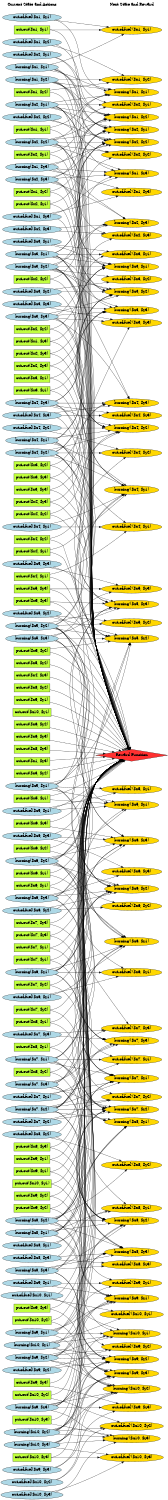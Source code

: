 digraph G {
	graph [bb="0,0,734.36,6550.4",
		fontname=Helvetica,
		fontsize=16,
		rankdir=LR,
		ranksep=2.00,
		ratio=auto,
		size="7.5,10"
	];
	node [fontsize=16,
		label="\N"
	];
	{
		graph [rank=same];
		"put-out($x1, $y1)"	[color=black,
			fillcolor=olivedrab1,
			height=0.5,
			pos="137.18,4088.4",
			shape=box,
			style=filled,
			width=2.2083];
		"out-of-fuel($x5, $y3)"	[color=black,
			fillcolor=lightblue,
			height=0.51069,
			pos="137.18,6478.4",
			shape=ellipse,
			style=filled,
			width=3.5945];
		"burning($x5, $y1)"	[color=black,
			fillcolor=lightblue,
			height=0.51069,
			pos="137.18,5715.4",
			shape=ellipse,
			style=filled,
			width=3.2213];
		"put-out($x6, $y3)"	[color=black,
			fillcolor=olivedrab1,
			height=0.5,
			pos="137.18,6096.4",
			shape=box,
			style=filled,
			width=2.2083];
		"out-of-fuel($x8, $y2)"	[color=black,
			fillcolor=lightblue,
			height=0.51069,
			pos="137.18,4467.4",
			shape=ellipse,
			style=filled,
			width=3.5945];
		"out-of-fuel($x10, $y1)"	[color=black,
			fillcolor=lightblue,
			height=0.51069,
			pos="137.18,942.38",
			shape=ellipse,
			style=filled,
			width=3.8105];
		"out-of-fuel($x2, $y3)"	[color=black,
			fillcolor=lightblue,
			height=0.51069,
			pos="137.18,2409.4",
			shape=ellipse,
			style=filled,
			width=3.5945];
		"put-out($x9, $y2)"	[color=black,
			fillcolor=olivedrab1,
			height=0.5,
			pos="137.18,834.38",
			shape=box,
			style=filled,
			width=2.2083];
		"cut-out($x2, $y2)"	[color=black,
			fillcolor=olivedrab1,
			height=0.5,
			pos="137.18,3060.4",
			shape=box,
			style=filled,
			width=2.1944];
		"burning($x4, $y3)"	[color=black,
			fillcolor=lightblue,
			height=0.51069,
			pos="137.18,2192.4",
			shape=ellipse,
			style=filled,
			width=3.2213];
		"put-out($x3, $y3)"	[color=black,
			fillcolor=olivedrab1,
			height=0.5,
			pos="137.18,2246.4",
			shape=box,
			style=filled,
			width=2.2083];
		"burning($x2, $y1)"	[color=black,
			fillcolor=lightblue,
			height=0.51069,
			pos="137.18,2680.4",
			shape=ellipse,
			style=filled,
			width=3.2213];
		"cut-out($x5, $y2)"	[color=black,
			fillcolor=olivedrab1,
			height=0.5,
			pos="137.18,3331.4",
			shape=box,
			style=filled,
			width=2.1944];
		"burning($x7, $y3)"	[color=black,
			fillcolor=lightblue,
			height=0.51069,
			pos="137.18,5007.4",
			shape=ellipse,
			style=filled,
			width=3.2213];
		"put-out($x7, $y1)"	[color=black,
			fillcolor=olivedrab1,
			height=0.5,
			pos="137.18,4953.4",
			shape=box,
			style=filled,
			width=2.2083];
		"cut-out($x4, $y3)"	[color=black,
			fillcolor=olivedrab1,
			height=0.5,
			pos="137.18,3277.4",
			shape=box,
			style=filled,
			width=2.1944];
		"burning($x5, $y2)"	[color=black,
			fillcolor=lightblue,
			height=0.51069,
			pos="137.18,5988.4",
			shape=ellipse,
			style=filled,
			width=3.2213];
		"put-out($x6, $y2)"	[color=black,
			fillcolor=olivedrab1,
			height=0.5,
			pos="137.18,5879.4",
			shape=box,
			style=filled,
			width=2.2083];
		"burning($x1, $y3)"	[color=black,
			fillcolor=lightblue,
			height=0.51069,
			pos="137.18,3871.4",
			shape=ellipse,
			style=filled,
			width=3.2213];
		"cut-out($x8, $y2)"	[color=black,
			fillcolor=olivedrab1,
			height=0.5,
			pos="137.18,3763.4",
			shape=box,
			style=filled,
			width=2.1944];
		"cut-out($x7, $y3)"	[color=black,
			fillcolor=olivedrab1,
			height=0.5,
			pos="137.18,4737.4",
			shape=box,
			style=filled,
			width=2.1944];
		"cut-out($x8, $y1)"	[color=black,
			fillcolor=olivedrab1,
			height=0.5,
			pos="137.18,4521.4",
			shape=box,
			style=filled,
			width=2.1944];
		"put-out($x4, $y1)"	[color=black,
			fillcolor=olivedrab1,
			height=0.5,
			pos="137.18,1921.4",
			shape=box,
			style=filled,
			width=2.2083];
		"out-of-fuel($x8, $y1)"	[color=black,
			fillcolor=lightblue,
			height=0.51069,
			pos="137.18,4791.4",
			shape=ellipse,
			style=filled,
			width=3.5945];
		"put-out($x3, $y2)"	[color=black,
			fillcolor=olivedrab1,
			height=0.5,
			pos="137.18,2300.4",
			shape=box,
			style=filled,
			width=2.2083];
		"put-out($x9, $y3)"	[color=black,
			fillcolor=olivedrab1,
			height=0.5,
			pos="137.18,780.38",
			shape=box,
			style=filled,
			width=2.2083];
		"cut-out($x2, $y1)"	[color=black,
			fillcolor=olivedrab1,
			height=0.5,
			pos="137.18,2789.4",
			shape=box,
			style=filled,
			width=2.1944];
		"burning($x2, $y2)"	[color=black,
			fillcolor=lightblue,
			height=0.51069,
			pos="137.18,2952.4",
			shape=ellipse,
			style=filled,
			width=3.2213];
		"cut-out($x5, $y1)"	[color=black,
			fillcolor=olivedrab1,
			height=0.5,
			pos="137.18,3709.4",
			shape=box,
			style=filled,
			width=2.1944];
		"burning($x10, $y2)"	[color=black,
			fillcolor=lightblue,
			height=0.51069,
			pos="137.18,291.38",
			shape=ellipse,
			style=filled,
			width=3.4373];
		"put-out($x1, $y3)"	[color=black,
			fillcolor=olivedrab1,
			height=0.5,
			pos="137.18,3980.4",
			shape=box,
			style=filled,
			width=2.2083];
		"burning($x1, $y2)"	[color=black,
			fillcolor=lightblue,
			height=0.51069,
			pos="137.18,4034.4",
			shape=ellipse,
			style=filled,
			width=3.2213];
		"put-out($x7, $y2)"	[color=black,
			fillcolor=olivedrab1,
			height=0.5,
			pos="137.18,4899.4",
			shape=box,
			style=filled,
			width=2.2083];
		"Current State and Actions"	[color=black,
			fillcolor=white,
			height=0.5,
			pos="137.18,6532.4",
			shape=plaintext,
			style=bold,
			width=3.2361];
		"cut-out($x10, $y1)"	[color=black,
			fillcolor=olivedrab1,
			height=0.5,
			pos="137.18,3655.4",
			shape=box,
			style=filled,
			width=2.3333];
		"burning($x5, $y3)"	[color=black,
			fillcolor=lightblue,
			height=0.51069,
			pos="137.18,6315.4",
			shape=ellipse,
			style=filled,
			width=3.2213];
		"cut-out($x7, $y2)"	[color=black,
			fillcolor=olivedrab1,
			height=0.5,
			pos="137.18,5115.4",
			shape=box,
			style=filled,
			width=2.1944];
		"out-of-fuel($x7, $y3)"	[color=black,
			fillcolor=lightblue,
			height=0.51069,
			pos="137.18,5440.4",
			shape=ellipse,
			style=filled,
			width=3.5945];
		"out-of-fuel($x9, $y1)"	[color=black,
			fillcolor=lightblue,
			height=0.51069,
			pos="137.18,997.38",
			shape=ellipse,
			style=filled,
			width=3.5945];
		"put-out($x10, $y3)"	[color=black,
			fillcolor=olivedrab1,
			height=0.5,
			pos="137.18,399.38",
			shape=box,
			style=filled,
			width=2.3611];
		"out-of-fuel($x2, $y1)"	[color=black,
			fillcolor=lightblue,
			height=0.51069,
			pos="137.18,2625.4",
			shape=ellipse,
			style=filled,
			width=3.5945];
		"put-out($x8, $y3)"	[color=black,
			fillcolor=olivedrab1,
			height=0.5,
			pos="137.18,3223.4",
			shape=box,
			style=filled,
			width=2.2083];
		"cut-out($x6, $y1)"	[color=black,
			fillcolor=olivedrab1,
			height=0.5,
			pos="137.18,5169.4",
			shape=box,
			style=filled,
			width=2.1944];
		"burning($x8, $y2)"	[color=black,
			fillcolor=lightblue,
			height=0.51069,
			pos="137.18,4683.4",
			shape=ellipse,
			style=filled,
			width=3.2213];
		"put-out($x3, $y1)"	[color=black,
			fillcolor=olivedrab1,
			height=0.5,
			pos="137.18,1648.4",
			shape=box,
			style=filled,
			width=2.2083];
		"out-of-fuel($x3, $y2)"	[color=black,
			fillcolor=lightblue,
			height=0.51069,
			pos="137.18,2137.4",
			shape=ellipse,
			style=filled,
			width=3.5945];
		"burning($x7, $y1)"	[color=black,
			fillcolor=lightblue,
			height=0.51069,
			pos="137.18,5385.4",
			shape=ellipse,
			style=filled,
			width=3.2213];
		"put-out($x1, $y2)"	[color=black,
			fillcolor=olivedrab1,
			height=0.5,
			pos="137.18,3817.4",
			shape=box,
			style=filled,
			width=2.2083];
		"burning($x1, $y1)"	[color=black,
			fillcolor=lightblue,
			height=0.51069,
			pos="137.18,3926.4",
			shape=ellipse,
			style=filled,
			width=3.2213];
		"put-out($x7, $y3)"	[color=black,
			fillcolor=olivedrab1,
			height=0.5,
			pos="137.18,5061.4",
			shape=box,
			style=filled,
			width=2.2083];
		"burning($x6, $y3)"	[color=black,
			fillcolor=lightblue,
			height=0.51069,
			pos="137.18,6260.4",
			shape=ellipse,
			style=filled,
			width=3.2213];
		"burning($x8, $y1)"	[color=black,
			fillcolor=lightblue,
			height=0.51069,
			pos="137.18,4575.4",
			shape=ellipse,
			style=filled,
			width=3.2213];
		"put-out($x2, $y1)"	[color=black,
			fillcolor=olivedrab1,
			height=0.5,
			pos="137.18,2843.4",
			shape=box,
			style=filled,
			width=2.2083];
		"out-of-fuel($x1, $y3)"	[color=black,
			fillcolor=lightblue,
			height=0.51069,
			pos="137.18,4142.4",
			shape=ellipse,
			style=filled,
			width=3.5945];
		"cut-out($x10, $y2)"	[color=black,
			fillcolor=olivedrab1,
			height=0.5,
			pos="137.18,345.38",
			shape=box,
			style=filled,
			width=2.3333];
		"burning($x10, $y3)"	[color=black,
			fillcolor=lightblue,
			height=0.51069,
			pos="137.18,236.38",
			shape=ellipse,
			style=filled,
			width=3.4373];
		"out-of-fuel($x2, $y2)"	[color=black,
			fillcolor=lightblue,
			height=0.51069,
			pos="137.18,2897.4",
			shape=ellipse,
			style=filled,
			width=3.5945];
		"out-of-fuel($x8, $y3)"	[color=black,
			fillcolor=lightblue,
			height=0.51069,
			pos="137.18,3114.4",
			shape=ellipse,
			style=filled,
			width=3.5945];
		"cut-out($x7, $y1)"	[color=black,
			fillcolor=olivedrab1,
			height=0.5,
			pos="137.18,4845.4",
			shape=box,
			style=filled,
			width=2.1944];
		"out-of-fuel($x9, $y2)"	[color=black,
			fillcolor=lightblue,
			height=0.51069,
			pos="137.18,562.38",
			shape=ellipse,
			style=filled,
			width=3.5945];
		"put-out($x10, $y2)"	[color=black,
			fillcolor=olivedrab1,
			height=0.5,
			pos="137.18,726.38",
			shape=box,
			style=filled,
			width=2.3611];
		"put-out($x9, $y1)"	[color=black,
			fillcolor=olivedrab1,
			height=0.5,
			pos="137.18,1160.4",
			shape=box,
			style=filled,
			width=2.2083];
		"cut-out($x5, $y3)"	[color=black,
			fillcolor=olivedrab1,
			height=0.5,
			pos="137.18,6424.4",
			shape=box,
			style=filled,
			width=2.1944];
		"cut-out($x6, $y2)"	[color=black,
			fillcolor=olivedrab1,
			height=0.5,
			pos="137.18,3601.4",
			shape=box,
			style=filled,
			width=2.1944];
		"put-out($x8, $y2)"	[color=black,
			fillcolor=olivedrab1,
			height=0.5,
			pos="137.18,4413.4",
			shape=box,
			style=filled,
			width=2.2083];
		"out-of-fuel($x3, $y1)"	[color=black,
			fillcolor=lightblue,
			height=0.51069,
			pos="137.18,1214.4",
			shape=ellipse,
			style=filled,
			width=3.5945];
		"burning($x7, $y2)"	[color=black,
			fillcolor=lightblue,
			height=0.51069,
			pos="137.18,5550.4",
			shape=ellipse,
			style=filled,
			width=3.2213];
		"cut-out($x10, $y3)"	[color=black,
			fillcolor=olivedrab1,
			height=0.5,
			pos="137.18,182.38",
			shape=box,
			style=filled,
			width=2.3333];
		"out-of-fuel($x4, $y2)"	[color=black,
			fillcolor=lightblue,
			height=0.51069,
			pos="137.18,1431.4",
			shape=ellipse,
			style=filled,
			width=3.5945];
		"burning($x6, $y2)"	[color=black,
			fillcolor=lightblue,
			height=0.51069,
			pos="137.18,6150.4",
			shape=ellipse,
			style=filled,
			width=3.2213];
		"put-out($x5, $y2)"	[color=black,
			fillcolor=olivedrab1,
			height=0.5,
			pos="137.18,5277.4",
			shape=box,
			style=filled,
			width=2.2083];
		"cut-out($x3, $y3)"	[color=black,
			fillcolor=olivedrab1,
			height=0.5,
			pos="137.18,2083.4",
			shape=box,
			style=filled,
			width=2.1944];
		"put-out($x2, $y2)"	[color=black,
			fillcolor=olivedrab1,
			height=0.5,
			pos="137.18,3006.4",
			shape=box,
			style=filled,
			width=2.2083];
		"burning($x9, $y1)"	[color=black,
			fillcolor=lightblue,
			height=0.51069,
			pos="137.18,1052.4",
			shape=ellipse,
			style=filled,
			width=3.2213];
		"out-of-fuel($x1, $y2)"	[color=black,
			fillcolor=lightblue,
			height=0.51069,
			pos="137.18,4304.4",
			shape=ellipse,
			style=filled,
			width=3.5945];
		"put-out($x10, $y1)"	[color=black,
			fillcolor=olivedrab1,
			height=0.5,
			pos="137.18,1106.4",
			shape=box,
			style=filled,
			width=2.3611];
		"burning($x3, $y2)"	[color=black,
			fillcolor=lightblue,
			height=0.51069,
			pos="137.18,1867.4",
			shape=ellipse,
			style=filled,
			width=3.2213];
		"out-of-fuel($x9, $y3)"	[color=black,
			fillcolor=lightblue,
			height=0.51069,
			pos="137.18,128.38",
			shape=ellipse,
			style=filled,
			width=3.5945];
		"cut-out($x9, $y1)"	[color=black,
			fillcolor=olivedrab1,
			height=0.5,
			pos="137.18,1268.4",
			shape=box,
			style=filled,
			width=2.1944];
		"cut-out($x6, $y3)"	[color=black,
			fillcolor=olivedrab1,
			height=0.5,
			pos="137.18,3547.4",
			shape=box,
			style=filled,
			width=2.1944];
		"out-of-fuel($x7, $y1)"	[color=black,
			fillcolor=lightblue,
			height=0.51069,
			pos="137.18,5495.4",
			shape=ellipse,
			style=filled,
			width=3.5945];
		"put-out($x8, $y1)"	[color=black,
			fillcolor=olivedrab1,
			height=0.5,
			pos="137.18,4629.4",
			shape=box,
			style=filled,
			width=2.2083];
		"cut-out($x1, $y1)"	[color=black,
			fillcolor=olivedrab1,
			height=0.5,
			pos="137.18,4196.4",
			shape=box,
			style=filled,
			width=2.1944];
		"burning($x10, $y1)"	[color=black,
			fillcolor=lightblue,
			height=0.51069,
			pos="137.18,672.38",
			shape=ellipse,
			style=filled,
			width=3.4373];
		"burning($x6, $y1)"	[color=black,
			fillcolor=lightblue,
			height=0.51069,
			pos="137.18,5825.4",
			shape=ellipse,
			style=filled,
			width=3.2213];
		"out-of-fuel($x4, $y1)"	[color=black,
			fillcolor=lightblue,
			height=0.51069,
			pos="137.18,1376.4",
			shape=ellipse,
			style=filled,
			width=3.5945];
		"put-out($x2, $y3)"	[color=black,
			fillcolor=olivedrab1,
			height=0.5,
			pos="137.18,2571.4",
			shape=box,
			style=filled,
			width=2.2083];
		"put-out($x5, $y3)"	[color=black,
			fillcolor=olivedrab1,
			height=0.5,
			pos="137.18,6042.4",
			shape=box,
			style=filled,
			width=2.2083];
		"out-of-fuel($x6, $y3)"	[color=black,
			fillcolor=lightblue,
			height=0.51069,
			pos="137.18,6370.4",
			shape=ellipse,
			style=filled,
			width=3.5945];
		"burning($x9, $y2)"	[color=black,
			fillcolor=lightblue,
			height=0.51069,
			pos="137.18,617.38",
			shape=ellipse,
			style=filled,
			width=3.2213];
		"out-of-fuel($x1, $y1)"	[color=black,
			fillcolor=lightblue,
			height=0.51069,
			pos="137.18,4359.4",
			shape=ellipse,
			style=filled,
			width=3.5945];
		"burning($x3, $y1)"	[color=black,
			fillcolor=lightblue,
			height=0.51069,
			pos="137.18,1486.4",
			shape=ellipse,
			style=filled,
			width=3.2213];
		"out-of-fuel($x3, $y3)"	[color=black,
			fillcolor=lightblue,
			height=0.51069,
			pos="137.18,1812.4",
			shape=ellipse,
			style=filled,
			width=3.5945];
		"burning($x8, $y3)"	[color=black,
			fillcolor=lightblue,
			height=0.51069,
			pos="137.18,3169.4",
			shape=ellipse,
			style=filled,
			width=3.2213];
		"out-of-fuel($x7, $y2)"	[color=black,
			fillcolor=lightblue,
			height=0.51069,
			pos="137.18,5605.4",
			shape=ellipse,
			style=filled,
			width=3.5945];
		"cut-out($x1, $y2)"	[color=black,
			fillcolor=olivedrab1,
			height=0.5,
			pos="137.18,4250.4",
			shape=box,
			style=filled,
			width=2.1944];
		"out-of-fuel($x5, $y1)"	[color=black,
			fillcolor=lightblue,
			height=0.51069,
			pos="137.18,5770.4",
			shape=ellipse,
			style=filled,
			width=3.5945];
		"cut-out($x4, $y2)"	[color=black,
			fillcolor=olivedrab1,
			height=0.5,
			pos="137.18,1594.4",
			shape=box,
			style=filled,
			width=2.1944];
		"cut-out($x3, $y1)"	[color=black,
			fillcolor=olivedrab1,
			height=0.5,
			pos="137.18,1322.4",
			shape=box,
			style=filled,
			width=2.1944];
		"out-of-fuel($x6, $y2)"	[color=black,
			fillcolor=lightblue,
			height=0.51069,
			pos="137.18,6205.4",
			shape=ellipse,
			style=filled,
			width=3.5945];
		"cut-out($x8, $y3)"	[color=black,
			fillcolor=olivedrab1,
			height=0.5,
			pos="137.18,3493.4",
			shape=box,
			style=filled,
			width=2.1944];
		"put-out($x6, $y1)"	[color=black,
			fillcolor=olivedrab1,
			height=0.5,
			pos="137.18,5223.4",
			shape=box,
			style=filled,
			width=2.2083];
		"cut-out($x1, $y3)"	[color=black,
			fillcolor=olivedrab1,
			height=0.5,
			pos="137.18,3439.4",
			shape=box,
			style=filled,
			width=2.1944];
		"put-out($x4, $y2)"	[color=black,
			fillcolor=olivedrab1,
			height=0.5,
			pos="137.18,1975.4",
			shape=box,
			style=filled,
			width=2.2083];
		"burning($x4, $y1)"	[color=black,
			fillcolor=lightblue,
			height=0.51069,
			pos="137.18,1702.4",
			shape=ellipse,
			style=filled,
			width=3.2213];
		"burning($x9, $y3)"	[color=black,
			fillcolor=lightblue,
			height=0.51069,
			pos="137.18,507.38",
			shape=ellipse,
			style=filled,
			width=3.2213];
		"out-of-fuel($x10, $y3)"	[color=black,
			fillcolor=lightblue,
			height=0.51069,
			pos="137.18,18.385",
			shape=ellipse,
			style=filled,
			width=3.8105];
		"burning($x2, $y3)"	[color=black,
			fillcolor=lightblue,
			height=0.51069,
			pos="137.18,2735.4",
			shape=ellipse,
			style=filled,
			width=3.2213];
		"out-of-fuel($x5, $y2)"	[color=black,
			fillcolor=lightblue,
			height=0.51069,
			pos="137.18,5933.4",
			shape=ellipse,
			style=filled,
			width=3.5945];
		"out-of-fuel($x4, $y3)"	[color=black,
			fillcolor=lightblue,
			height=0.51069,
			pos="137.18,2354.4",
			shape=ellipse,
			style=filled,
			width=3.5945];
		"out-of-fuel($x6, $y1)"	[color=black,
			fillcolor=lightblue,
			height=0.51069,
			pos="137.18,5660.4",
			shape=ellipse,
			style=filled,
			width=3.5945];
		"cut-out($x4, $y1)"	[color=black,
			fillcolor=olivedrab1,
			height=0.5,
			pos="137.18,1540.4",
			shape=box,
			style=filled,
			width=2.1944];
		"cut-out($x9, $y3)"	[color=black,
			fillcolor=olivedrab1,
			height=0.5,
			pos="137.18,453.38",
			shape=box,
			style=filled,
			width=2.1944];
		"cut-out($x3, $y2)"	[color=black,
			fillcolor=olivedrab1,
			height=0.5,
			pos="137.18,3385.4",
			shape=box,
			style=filled,
			width=2.1944];
		"put-out($x5, $y1)"	[color=black,
			fillcolor=olivedrab1,
			height=0.5,
			pos="137.18,5331.4",
			shape=box,
			style=filled,
			width=2.2083];
		"burning($x3, $y3)"	[color=black,
			fillcolor=lightblue,
			height=0.51069,
			pos="137.18,2029.4",
			shape=ellipse,
			style=filled,
			width=3.2213];
		"out-of-fuel($x10, $y2)"	[color=black,
			fillcolor=lightblue,
			height=0.51069,
			pos="137.18,73.385",
			shape=ellipse,
			style=filled,
			width=3.8105];
		"cut-out($x2, $y3)"	[color=black,
			fillcolor=olivedrab1,
			height=0.5,
			pos="137.18,2517.4",
			shape=box,
			style=filled,
			width=2.1944];
		"burning($x4, $y2)"	[color=black,
			fillcolor=lightblue,
			height=0.51069,
			pos="137.18,1757.4",
			shape=ellipse,
			style=filled,
			width=3.2213];
		"cut-out($x9, $y2)"	[color=black,
			fillcolor=olivedrab1,
			height=0.5,
			pos="137.18,888.38",
			shape=box,
			style=filled,
			width=2.1944];
		"put-out($x4, $y3)"	[color=black,
			fillcolor=olivedrab1,
			height=0.5,
			pos="137.18,2463.4",
			shape=box,
			style=filled,
			width=2.2083];
	}
	{
		graph [rank=same];
		"burning'($x6, $y3)"	[color=black,
			fillcolor=gold1,
			height=0.51069,
			pos="576.36,6124.4",
			shape=ellipse,
			style=filled,
			width=3.3195];
		"out-of-fuel'($x3, $y1)"	[color=black,
			fillcolor=gold1,
			height=0.51069,
			pos="576.36,1322.4",
			shape=ellipse,
			style=filled,
			width=3.6927];
		"burning'($x1, $y1)"	[color=black,
			fillcolor=gold1,
			height=0.51069,
			pos="576.36,4020.4",
			shape=ellipse,
			style=filled,
			width=3.3195];
		"out-of-fuel'($x8, $y3)"	[color=black,
			fillcolor=gold1,
			height=0.51069,
			pos="576.36,3114.4",
			shape=ellipse,
			style=filled,
			width=3.6927];
		"burning'($x4, $y1)"	[color=black,
			fillcolor=gold1,
			height=0.51069,
			pos="576.36,1784.4",
			shape=ellipse,
			style=filled,
			width=3.3195];
		"out-of-fuel'($x5, $y3)"	[color=black,
			fillcolor=gold1,
			height=0.51069,
			pos="576.36,6424.4",
			shape=ellipse,
			style=filled,
			width=3.6927];
		"burning'($x9, $y3)"	[color=black,
			fillcolor=gold1,
			height=0.51069,
			pos="576.36,562.38",
			shape=ellipse,
			style=filled,
			width=3.3195];
		"out-of-fuel'($x6, $y1)"	[color=black,
			fillcolor=gold1,
			height=0.51069,
			pos="576.36,5611.4",
			shape=ellipse,
			style=filled,
			width=3.6927];
		"burning'($x3, $y3)"	[color=black,
			fillcolor=gold1,
			height=0.51069,
			pos="576.36,2057.4",
			shape=ellipse,
			style=filled,
			width=3.3195];
		"Next State and Reward"	[color=black,
			fillcolor=white,
			height=0.5,
			pos="576.36,6532.4",
			shape=plaintext,
			style=bold,
			width=2.9167];
		"burning'($x6, $y2)"	[color=black,
			fillcolor=gold1,
			height=0.51069,
			pos="576.36,5900.4",
			shape=ellipse,
			style=filled,
			width=3.3195];
		"burning'($x7, $y1)"	[color=black,
			fillcolor=gold1,
			height=0.51069,
			pos="576.36,5412.4",
			shape=ellipse,
			style=filled,
			width=3.3195];
		"out-of-fuel'($x8, $y2)"	[color=black,
			fillcolor=gold1,
			height=0.51069,
			pos="576.36,4522.4",
			shape=ellipse,
			style=filled,
			width=3.6927];
		"out-of-fuel'($x5, $y2)"	[color=black,
			fillcolor=gold1,
			height=0.51069,
			pos="576.36,5981.4",
			shape=ellipse,
			style=filled,
			width=3.6927];
		"out-of-fuel'($x9, $y1)"	[color=black,
			fillcolor=gold1,
			height=0.51069,
			pos="576.36,1052.4",
			shape=ellipse,
			style=filled,
			width=3.6927];
		"burning'($x3, $y2)"	[color=black,
			fillcolor=gold1,
			height=0.51069,
			pos="576.36,2137.4",
			shape=ellipse,
			style=filled,
			width=3.3195];
		"burning'($x9, $y2)"	[color=black,
			fillcolor=gold1,
			height=0.51069,
			pos="576.36,617.38",
			shape=ellipse,
			style=filled,
			width=3.3195];
		"burning'($x10, $y1)"	[color=black,
			fillcolor=gold1,
			height=0.51069,
			pos="576.36,767.38",
			shape=ellipse,
			style=filled,
			width=3.5159];
		"burning'($x6, $y1)"	[color=black,
			fillcolor=gold1,
			height=0.51069,
			pos="576.36,5666.4",
			shape=ellipse,
			style=filled,
			width=3.3195];
		"out-of-fuel'($x8, $y1)"	[color=black,
			fillcolor=gold1,
			height=0.51069,
			pos="576.36,4577.4",
			shape=ellipse,
			style=filled,
			width=3.6927];
		"burning'($x4, $y3)"	[color=black,
			fillcolor=gold1,
			height=0.51069,
			pos="576.36,2327.4",
			shape=ellipse,
			style=filled,
			width=3.3195];
		"out-of-fuel'($x10, $y2)"	[color=black,
			fillcolor=gold1,
			height=0.51069,
			pos="576.36,264.38",
			shape=ellipse,
			style=filled,
			width=3.8891];
		"out-of-fuel'($x1, $y1)"	[color=black,
			fillcolor=gold1,
			height=0.51069,
			pos="576.36,4196.4",
			shape=ellipse,
			style=filled,
			width=3.6927];
		"out-of-fuel'($x6, $y3)"	[color=black,
			fillcolor=gold1,
			height=0.51069,
			pos="576.36,6314.4",
			shape=ellipse,
			style=filled,
			width=3.6927];
		"burning'($x10, $y2)"	[color=black,
			fillcolor=gold1,
			height=0.51069,
			pos="576.36,507.38",
			shape=ellipse,
			style=filled,
			width=3.5159];
		"burning'($x5, $y1)"	[color=black,
			fillcolor=gold1,
			height=0.51069,
			pos="576.36,5831.4",
			shape=ellipse,
			style=filled,
			width=3.3195];
		"burning'($x4, $y2)"	[color=black,
			fillcolor=gold1,
			height=0.51069,
			pos="576.36,1867.4",
			shape=ellipse,
			style=filled,
			width=3.3195];
		"out-of-fuel'($x10, $y3)"	[color=black,
			fillcolor=gold1,
			height=0.51069,
			pos="576.36,182.38",
			shape=ellipse,
			style=filled,
			width=3.8891];
		"out-of-fuel'($x6, $y2)"	[color=black,
			fillcolor=gold1,
			height=0.51069,
			pos="576.36,6192.4",
			shape=ellipse,
			style=filled,
			width=3.6927];
		"burning'($x10, $y3)"	[color=black,
			fillcolor=gold1,
			height=0.51069,
			pos="576.36,319.38",
			shape=ellipse,
			style=filled,
			width=3.5159];
		"out-of-fuel'($x7, $y1)"	[color=black,
			fillcolor=gold1,
			height=0.51069,
			pos="576.36,5302.4",
			shape=ellipse,
			style=filled,
			width=3.6927];
		"burning'($x5, $y2)"	[color=black,
			fillcolor=gold1,
			height=0.51069,
			pos="576.36,5776.4",
			shape=ellipse,
			style=filled,
			width=3.3195];
		"out-of-fuel'($x4, $y2)"	[color=black,
			fillcolor=gold1,
			height=0.51069,
			pos="576.36,1594.4",
			shape=ellipse,
			style=filled,
			width=3.6927];
		"burning'($x8, $y1)"	[color=black,
			fillcolor=gold1,
			height=0.51069,
			pos="576.36,4737.4",
			shape=ellipse,
			style=filled,
			width=3.3195];
		"out-of-fuel'($x1, $y3)"	[color=black,
			fillcolor=gold1,
			height=0.51069,
			pos="576.36,4102.4",
			shape=ellipse,
			style=filled,
			width=3.6927];
		"Reward Function"	[color=black,
			fillcolor=firebrick1,
			height=0.72222,
			pos="576.36,3358.4",
			shape=diamond,
			style=filled,
			width=4.3889];
		"burning'($x2, $y2)"	[color=black,
			fillcolor=gold1,
			height=0.51069,
			pos="576.36,2897.4",
			shape=ellipse,
			style=filled,
			width=3.3195];
		"out-of-fuel'($x7, $y2)"	[color=black,
			fillcolor=gold1,
			height=0.51069,
			pos="576.36,5550.4",
			shape=ellipse,
			style=filled,
			width=3.6927];
		"out-of-fuel'($x4, $y3)"	[color=black,
			fillcolor=gold1,
			height=0.51069,
			pos="576.36,2245.4",
			shape=ellipse,
			style=filled,
			width=3.6927];
		"out-of-fuel'($x1, $y2)"	[color=black,
			fillcolor=gold1,
			height=0.51069,
			pos="576.36,4251.4",
			shape=ellipse,
			style=filled,
			width=3.6927];
		"burning'($x5, $y3)"	[color=black,
			fillcolor=gold1,
			height=0.51069,
			pos="576.36,6049.4",
			shape=ellipse,
			style=filled,
			width=3.3195];
		"out-of-fuel'($x10, $y1)"	[color=black,
			fillcolor=gold1,
			height=0.51069,
			pos="576.36,902.38",
			shape=ellipse,
			style=filled,
			width=3.8891];
		"burning'($x2, $y3)"	[color=black,
			fillcolor=gold1,
			height=0.51069,
			pos="576.36,2572.4",
			shape=ellipse,
			style=filled,
			width=3.3195];
		"out-of-fuel'($x2, $y1)"	[color=black,
			fillcolor=gold1,
			height=0.51069,
			pos="576.36,2680.4",
			shape=ellipse,
			style=filled,
			width=3.6927];
		"out-of-fuel'($x7, $y3)"	[color=black,
			fillcolor=gold1,
			height=0.51069,
			pos="576.36,5007.4",
			shape=ellipse,
			style=filled,
			width=3.6927];
		"out-of-fuel'($x9, $y2)"	[color=black,
			fillcolor=gold1,
			height=0.51069,
			pos="576.36,672.38",
			shape=ellipse,
			style=filled,
			width=3.6927];
		"out-of-fuel'($x3, $y3)"	[color=black,
			fillcolor=gold1,
			height=0.51069,
			pos="576.36,1947.4",
			shape=ellipse,
			style=filled,
			width=3.6927];
		"burning'($x1, $y3)"	[color=black,
			fillcolor=gold1,
			height=0.51069,
			pos="576.36,3938.4",
			shape=ellipse,
			style=filled,
			width=3.3195];
		"out-of-fuel'($x5, $y1)"	[color=black,
			fillcolor=gold1,
			height=0.51069,
			pos="576.36,5721.4",
			shape=ellipse,
			style=filled,
			width=3.6927];
		"burning'($x9, $y1)"	[color=black,
			fillcolor=gold1,
			height=0.51069,
			pos="576.36,997.38",
			shape=ellipse,
			style=filled,
			width=3.3195];
		"burning'($x8, $y3)"	[color=black,
			fillcolor=gold1,
			height=0.51069,
			pos="576.36,3196.4",
			shape=ellipse,
			style=filled,
			width=3.3195];
		"burning'($x3, $y1)"	[color=black,
			fillcolor=gold1,
			height=0.51069,
			pos="576.36,1729.4",
			shape=ellipse,
			style=filled,
			width=3.3195];
		"burning'($x7, $y2)"	[color=black,
			fillcolor=gold1,
			height=0.51069,
			pos="576.36,5357.4",
			shape=ellipse,
			style=filled,
			width=3.3195];
		"out-of-fuel'($x2, $y2)"	[color=black,
			fillcolor=gold1,
			height=0.51069,
			pos="576.36,2952.4",
			shape=ellipse,
			style=filled,
			width=3.6927];
		"out-of-fuel'($x9, $y3)"	[color=black,
			fillcolor=gold1,
			height=0.51069,
			pos="576.36,452.38",
			shape=ellipse,
			style=filled,
			width=3.6927];
		"out-of-fuel'($x2, $y3)"	[color=black,
			fillcolor=gold1,
			height=0.51069,
			pos="576.36,2517.4",
			shape=ellipse,
			style=filled,
			width=3.6927];
		"out-of-fuel'($x3, $y2)"	[color=black,
			fillcolor=gold1,
			height=0.51069,
			pos="576.36,2002.4",
			shape=ellipse,
			style=filled,
			width=3.6927];
		"burning'($x1, $y2)"	[color=black,
			fillcolor=gold1,
			height=0.51069,
			pos="576.36,3830.4",
			shape=ellipse,
			style=filled,
			width=3.3195];
		"burning'($x8, $y2)"	[color=black,
			fillcolor=gold1,
			height=0.51069,
			pos="576.36,4467.4",
			shape=ellipse,
			style=filled,
			width=3.3195];
		"out-of-fuel'($x4, $y1)"	[color=black,
			fillcolor=gold1,
			height=0.51069,
			pos="576.36,1539.4",
			shape=ellipse,
			style=filled,
			width=3.6927];
		"burning'($x7, $y3)"	[color=black,
			fillcolor=gold1,
			height=0.51069,
			pos="576.36,5467.4",
			shape=ellipse,
			style=filled,
			width=3.3195];
		"burning'($x2, $y1)"	[color=black,
			fillcolor=gold1,
			height=0.51069,
			pos="576.36,2789.4",
			shape=ellipse,
			style=filled,
			width=3.3195];
	}
	"put-out($x1, $y1)" -> "burning'($x1, $y1)"	[color=black,
		pos="e,491.74,4033.4 216.84,4076.1 291.22,4064.6 402.89,4047.2 481.8,4034.9",
		style=solid];
	"put-out($x1, $y1)" -> "Reward Function"	[pos="e,566.33,3383.1 216.92,4085.8 237.36,4081.8 258.16,4074.5 274.36,4061.4 331.22,4015.3 513.41,3527.1 562.87,3392.6"];
	"out-of-fuel($x5, $y3)" -> "out-of-fuel'($x5, $y3)"	[color=black,
		pos="e,476.46,6436.6 235.47,6466.4 303.82,6457.9 395.32,6446.6 466.16,6437.9",
		style=solid];
	"out-of-fuel($x5, $y3)" -> "burning'($x5, $y3)"	[color=black,
		pos="e,487.22,6061.8 245.15,6468.1 255.72,6464 265.71,6458.5 274.36,6451.4 405.35,6343.3 292.99,6212 418.36,6097.4 434.87,6082.3 456.01,\
6071.9 477.39,6064.8",
		style=solid];
	"burning($x5, $y1)" -> "burning'($x4, $y1)"	[color=black,
		pos="e,486.46,1796.7 244.99,5708.3 256.21,5703.5 266.4,5696.8 274.36,5687.4 550.8,5361 165.39,2185.3 418.36,1840.4 432.58,1821 454.12,\
1808.3 476.73,1800",
		style=solid];
	"burning($x5, $y1)" -> "burning'($x6, $y2)"	[color=black,
		pos="e,497.97,5886.4 226.59,5727.2 242.92,5731.2 259.5,5736.4 274.36,5743.4 348.52,5778.1 345.25,5821.5 418.36,5858.4 439.95,5869.3 464.7,\
5877.6 488.06,5883.8",
		style=solid];
	"burning($x5, $y1)" -> "burning'($x6, $y1)"	[color=black,
		pos="e,479.2,5677.2 232.23,5704.8 301.86,5697 396.78,5686.4 469.14,5678.3",
		style=solid];
	"burning($x5, $y1)" -> "burning'($x5, $y1)"	[color=black,
		pos="e,486.96,5819.1 216.61,5728.8 235.68,5732.8 255.9,5737.7 274.36,5743.4 340.62,5763.8 351.83,5783.8 418.36,5803.4 437.11,5808.9 457.45,\
5813.5 477.08,5817.3",
		style=solid];
	"burning($x5, $y1)" -> "burning'($x4, $y2)"	[color=black,
		pos="e,483.3,1878.9 244.98,5708.3 256.21,5703.5 266.4,5696.8 274.36,5687.4 545.19,5367.9 167.64,2255.9 418.36,1920.4 432.01,1902.1 452.26,\
1890.1 473.71,1882.2",
		style=solid];
	"burning($x5, $y1)" -> "burning'($x5, $y2)"	[color=black,
		pos="e,487.02,5764.1 224.81,5727.5 297.47,5737.6 401.22,5752.1 476.99,5762.7",
		style=solid];
	"burning($x5, $y1)" -> "Reward Function"	[pos="e,564.15,3382.8 244.31,5708.2 255.72,5703.4 266.14,5696.7 274.36,5687.4 413.13,5529.8 375.06,4008.8 418.36,3803.4 451.83,3644.6 \
527.52,3465.1 560.04,3392"];
	"burning($x5, $y1)" -> "out-of-fuel'($x5, $y1)"	[color=black,
		pos="e,443.71,5719.6 252.76,5717 308.12,5717.7 375.09,5718.6 433.64,5719.4",
		style=solid];
	"put-out($x6, $y3)" -> "burning'($x6, $y3)"	[color=black,
		pos="e,465.7,6117.4 216.84,6101.4 283.31,6105.7 379.54,6111.8 455.58,6116.7",
		style=solid];
	"put-out($x6, $y3)" -> "Reward Function"	[pos="e,564.03,3382.8 216.96,6097.8 238.52,6094.1 259.91,6085.9 274.36,6069.4 440.57,5879.6 367.91,4050.6 418.36,3803.4 450.81,3644.4 \
527.05,3465 559.88,3392"];
	"out-of-fuel($x8, $y2)" -> "out-of-fuel'($x8, $y2)"	[color=black,
		pos="e,477.23,4510 234.66,4479.5 303.33,4488.2 395.66,4499.8 466.88,4508.7",
		style=solid];
	"out-of-fuel($x8, $y2)" -> "Reward Function"	[pos="e,565.66,3382.7 248.04,4457.7 257.75,4453.4 266.76,4447.8 274.36,4440.4 482.31,4237.9 337.93,4082.3 418.36,3803.4 463.34,3647.4 \
532.77,3466.2 561.83,3392.4"];
	"out-of-fuel($x8, $y2)" -> "burning'($x8, $y2)"	[color=black,
		pos="e,456.65,4467.4 266.69,4467.4 323.37,4467.4 389.84,4467.4 446.55,4467.4",
		style=solid];
	"out-of-fuel($x10, $y1)" -> "burning'($x10, $y1)"	[color=black,
		pos="e,545.72,785.24 226.61,928.35 242.69,924.81 259.18,920.52 274.36,915.38 373.11,881.96 480.95,822.9 536.87,790.41",
		style=solid];
	"out-of-fuel($x10, $y1)" -> "Reward Function"	[pos="e,538.25,3338.4 251.25,952.66 259.96,957.13 267.86,962.92 274.36,970.38 603.62,1348.9 194.64,2774.3 418.36,3223.4 442.47,3271.8 \
492.46,3309.9 529.59,3333.1"];
	"out-of-fuel($x10, $y1)" -> "out-of-fuel'($x10, $y1)"	[color=black,
		pos="e,461.02,912.85 251.05,932.06 312.29,926.45 388.1,919.52 451.03,913.76",
		style=solid];
	"out-of-fuel($x2, $y3)" -> "burning'($x2, $y3)"	[color=black,
		pos="e,476.96,2562.1 231.47,2422.1 246.17,2425.7 260.93,2430.4 274.36,2436.4 347.42,2469 344.99,2512.5 418.36,2544.4 433.64,2551 450.42,\
2556.1 467.14,2560",
		style=solid];
	"out-of-fuel($x2, $y3)" -> "out-of-fuel'($x2, $y3)"	[color=black,
		pos="e,518.22,2500.8 216.51,2424 235.49,2427.8 255.7,2432 274.36,2436.4 355.35,2455.3 447.59,2480.7 508.37,2498",
		style=solid];
	"put-out($x9, $y2)" -> "burning'($x9, $y2)"	[color=black,
		pos="e,470.63,626.01 216.91,827.68 236.58,823.66 257,817.32 274.36,807.38 357.96,759.52 334.3,692.44 418.36,645.38 431.44,638.06 446.01,\
632.59 460.85,628.5",
		style=solid];
	"put-out($x9, $y2)" -> "Reward Function"	[pos="e,538.22,3338.5 216.99,832.99 238.55,836.68 259.93,844.87 274.36,861.38 620.3,1257.4 184.55,2752.4 418.36,3223.4 442.4,3271.8 492.4,\
3310 529.55,3333.2"];
	"cut-out($x2, $y2)" -> "Reward Function"	[pos="e,549.48,3336.8 216.34,3068.1 236.01,3072.2 256.58,3078.2 274.36,3087.4 352.59,3127.7 352.97,3164.4 418.36,3223.4 460.21,3261.1 \
509.66,3303.2 541.72,3330.2"];
	"cut-out($x2, $y2)" -> "out-of-fuel'($x2, $y2)"	[color=black,
		pos="e,518.22,2969 216.51,3045.8 235.49,3042 255.7,3037.7 274.36,3033.4 355.35,3014.5 447.59,2989.1 508.37,2971.8",
		style=solid];
	"burning($x4, $y3)" -> "burning'($x3, $y3)"	[color=black,
		pos="e,524.66,2074 215.39,2178.7 234.79,2174.7 255.46,2169.8 274.36,2164.4 340.03,2145.4 353.97,2133.3 418.36,2110.4 450.13,2099.1 485.73,\
2087 514.99,2077.2",
		style=solid];
	"burning($x4, $y3)" -> "burning'($x3, $y2)"	[color=black,
		pos="e,483.27,2149 228.5,2181 299.66,2172.1 398.89,2159.6 472.99,2150.3",
		style=solid];
	"burning($x4, $y3)" -> "burning'($x4, $y3)"	[color=black,
		pos="e,526.84,2310.6 216.81,2205.8 235.79,2209.6 255.91,2214.2 274.36,2219.4 340.01,2237.9 354.17,2249.3 418.36,2272.4 450.96,2284.1 \
487.47,2296.9 517.08,2307.2",
		style=solid];
	"burning($x4, $y3)" -> "burning'($x4, $y2)"	[color=black,
		pos="e,499.21,1881.4 236.11,2182.6 249.75,2178.4 262.97,2172.5 274.36,2164.4 376.83,2091.2 320.57,1999.7 418.36,1920.4 438.77,1903.8 \
464.61,1892.3 489.41,1884.4",
		style=solid];
	"burning($x4, $y3)" -> "Reward Function"	[pos="e,539.41,3338.2 244.36,2199.6 255.61,2204.2 265.98,2210.6 274.36,2219.4 584.51,2546.5 201.63,2828.1 418.36,3223.4 444.44,3271 494.32,\
3309.3 530.89,3332.9"];
	"burning($x4, $y3)" -> "out-of-fuel'($x4, $y3)"	[color=black,
		pos="e,475.84,2233.3 229.83,2203.5 298.58,2211.8 392.97,2223.3 465.72,2232.1",
		style=solid];
	"burning($x4, $y3)" -> "burning'($x5, $y3)"	[color=black,
		pos="e,469.12,6041.1 245.93,2199 256.77,2203.7 266.61,2210.3 274.36,2219.4 547.87,2539.8 154.54,5679.9 418.36,6008.4 429.12,6021.8 443.68,\
6031.1 459.6,6037.6",
		style=solid];
	"put-out($x3, $y3)" -> "burning'($x3, $y3)"	[color=black,
		pos="e,513.83,2073.1 216.76,2237.1 236.12,2233.1 256.44,2227.4 274.36,2219.4 347.59,2186.5 347.41,2147.9 418.36,2110.4 445.2,2096.2 476.59,\
2084.7 504.23,2076.1",
		style=solid];
	"put-out($x3, $y3)" -> "Reward Function"	[pos="e,539.83,3338.4 216.79,2245.9 238.09,2249.7 259.37,2257.7 274.36,2273.4 569.41,2582.1 211.56,2849.8 418.36,3223.4 444.71,3271 494.78,\
3309.5 531.32,3333"];
	"burning($x2, $y1)" -> "burning'($x1, $y1)"	[color=black,
		pos="e,487.49,4007.9 243.64,2687.7 255.24,2692.5 265.88,2699.1 274.36,2708.4 653.95,3123.2 67.426,3526 418.36,3965.4 433.34,3984.1 455.15,\
3996.5 477.76,4004.7",
		style=solid];
	"burning($x2, $y1)" -> "burning'($x3, $y2)"	[color=black,
		pos="e,520.57,2153.8 240.2,2671.9 252.71,2667.4 264.53,2661.1 274.36,2652.4 426.26,2517.4 286.28,2372.8 418.36,2218.4 442.56,2190.1 479.13,\
2170.4 510.89,2157.5",
		style=solid];
	"burning($x2, $y1)" -> "Reward Function"	[pos="e,541.36,3337.9 241.27,2688.7 253.47,2693.2 264.91,2699.6 274.36,2708.4 448.18,2870.5 290.78,3022.9 418.36,3223.4 447.53,3269.2 \
497,3308 532.63,3332.1"];
	"burning($x2, $y1)" -> "burning'($x2, $y2)"	[color=black,
		pos="e,537.27,2879.9 225.34,2692.3 242.03,2696.3 259.06,2701.5 274.36,2708.4 347.3,2741.2 350.57,2773.9 418.36,2816.4 453.95,2838.7 496.41,\
2860.3 528.19,2875.6",
		style=solid];
	"burning($x2, $y1)" -> "out-of-fuel'($x2, $y1)"	[color=black,
		pos="e,443.25,2680.4 253.33,2680.4 308.45,2680.4 374.98,2680.4 433.22,2680.4",
		style=solid];
	"burning($x2, $y1)" -> "burning'($x3, $y1)"	[color=black,
		pos="e,459.09,1733.2 242.91,2672.8 254.7,2668.1 265.59,2661.5 274.36,2652.4 553.02,2361.4 135.9,2044.7 418.36,1757.4 427.24,1748.3 437.97,\
1741.6 449.59,1736.7",
		style=solid];
	"burning($x2, $y1)" -> "burning'($x1, $y2)"	[color=black,
		pos="e,567.69,3811.9 242.16,2688.3 254.14,2692.9 265.29,2699.4 274.36,2708.4 494.82,2927.9 333.56,3094.1 418.36,3393.4 462.98,3550.9 \
535.6,3733.5 563.72,3802.3",
		style=solid];
	"burning($x2, $y1)" -> "burning'($x2, $y1)"	[color=black,
		pos="e,519.31,2773.2 211.15,2694.5 231.65,2698.8 253.93,2703.5 274.36,2708.4 355.78,2727.7 448.67,2753.2 509.46,2770.4",
		style=solid];
	"cut-out($x5, $y2)" -> "Reward Function"	[pos="e,460.88,3351.3 216.34,3336.2 281.45,3340.2 375.38,3346 450.83,3350.7"];
	"burning($x7, $y3)" -> "burning'($x6, $y3)"	[color=black,
		pos="e,479.82,6113.4 244.41,5014.5 255.65,5019.1 266.01,5025.5 274.36,5034.4 595.15,5374.5 115.14,5720.5 418.36,6076.4 431.86,6092.2 \
450.44,6102.9 470.1,6110.2",
		style=solid];
	"burning($x7, $y3)" -> "Reward Function"	[pos="e,564.56,3382.9 244.54,5000.4 255.76,4995.8 266.07,4989.3 274.36,4980.4 453.67,4787.3 358.17,4059.9 418.36,3803.4 455.43,3645.4 \
529.14,3465.4 560.59,3392.1"];
	"burning($x7, $y3)" -> "out-of-fuel'($x7, $y3)"	[color=black,
		pos="e,443.25,5007.4 253.33,5007.4 308.45,5007.4 374.98,5007.4 433.22,5007.4",
		style=solid];
	"burning($x7, $y3)" -> "burning'($x8, $y3)"	[color=black,
		pos="e,539.9,3213.9 245.18,5000.5 256.22,4995.9 266.31,4989.4 274.36,4980.4 521.08,4705.2 244.85,3649.7 418.36,3323.4 443.32,3276.4 493.8,\
3240.5 530.81,3219.1",
		style=solid];
	"burning($x7, $y3)" -> "burning'($x7, $y2)"	[color=black,
		pos="e,463.91,5351 239.13,5016.3 251.8,5020.5 263.95,5026.4 274.36,5034.4 389.95,5123.4 301.91,5241.5 418.36,5329.4 429.01,5337.4 441.22,\
5343.4 454.02,5347.9",
		style=solid];
	"burning($x7, $y3)" -> "burning'($x8, $y2)"	[color=black,
		pos="e,460.77,4472.4 242.14,4999.4 253.97,4995 265.09,4988.8 274.36,4980.4 440.56,4828.9 250.7,4645.2 418.36,4495.4 427.89,4486.9 439.08,\
4480.5 451.04,4475.8",
		style=solid];
	"burning($x7, $y3)" -> "burning'($x7, $y3)"	[color=black,
		pos="e,461.67,5461.9 241.03,5015.6 253.19,5020 264.69,5026 274.36,5034.4 418.93,5159.3 272.59,5315.9 418.36,5439.4 428.29,5447.8 439.87,\
5454.1 452.16,5458.7",
		style=solid];
	"put-out($x7, $y1)" -> "burning'($x7, $y1)"	[color=black,
		pos="e,461.68,5406.9 216.76,4955.2 237.43,4959.1 258.39,4966.6 274.36,4980.4 418.66,5104.9 272.86,5261.2 418.36,5384.4 428.29,5392.8 \
439.87,5399.1 452.16,5403.7",
		style=solid];
	"put-out($x7, $y1)" -> "Reward Function"	[pos="e,564.61,3382.9 217.02,4954 238.32,4950.3 259.55,4942.2 274.36,4926.4 446.1,4742.5 360.18,4048.2 418.36,3803.4 455.89,3645.5 529.35,\
3465.5 560.66,3392.1"];
	"cut-out($x4, $y3)" -> "Reward Function"	[pos="e,501.16,3344.6 216.34,3291.9 293.71,3306.2 411.79,3328.1 491.19,3342.8"];
	"burning($x5, $y2)" -> "burning'($x6, $y3)"	[color=black,
		pos="e,517.47,6108.2 218.79,6001.5 237.23,6005.3 256.62,6009.9 274.36,6015.4 340.8,6035.8 353.03,6052.6 418.36,6076.4 447.35,6086.9 479.89,\
6097.1 507.8,6105.4",
		style=solid];
	"burning($x5, $y2)" -> "burning'($x4, $y1)"	[color=black,
		pos="e,486.43,1796.6 245.01,5981.4 256.23,5976.6 266.41,5969.8 274.36,5960.4 569.96,5610.5 147.92,2210.1 418.36,1840.4 432.56,1821 454.09,\
1808.3 476.7,1799.9",
		style=solid];
	"burning($x5, $y2)" -> "burning'($x6, $y2)"	[color=black,
		pos="e,502.89,5915 209.88,5974 287.47,5958.3 411.01,5933.5 492.65,5917",
		style=solid];
	"burning($x5, $y2)" -> "out-of-fuel'($x5, $y2)"	[color=black,
		pos="e,444.1,5983.5 252.76,5986.6 308.24,5985.7 375.38,5984.6 434.01,5983.6",
		style=solid];
	"burning($x5, $y2)" -> "burning'($x6, $y1)"	[color=black,
		pos="e,464.68,5673.2 236.74,5978.9 250.21,5974.6 263.21,5968.7 274.36,5960.4 382.29,5880.2 309.38,5773.1 418.36,5694.4 429.37,5686.4 \
441.94,5680.5 455.05,5676.1",
		style=solid];
	"burning($x5, $y2)" -> "burning'($x4, $y3)"	[color=black,
		pos="e,548.48,2345.4 244.63,5981.5 255.98,5976.6 266.3,5969.9 274.36,5960.4 524.35,5666.4 266.64,2845.2 418.36,2490.4 443.99,2430.4 502.37,\
2379.7 540.26,2351.4",
		style=solid];
	"burning($x5, $y2)" -> "burning'($x5, $y1)"	[color=black,
		pos="e,503.59,5846.1 222.3,5975.8 239.83,5971.8 257.95,5966.8 274.36,5960.4 343.99,5933.1 349.56,5902.7 418.36,5873.4 442.19,5863.2 469.13,\
5855 493.87,5848.5",
		style=solid];
	"burning($x5, $y2)" -> "burning'($x5, $y2)"	[color=black,
		pos="e,471.18,5785.2 230.74,5977.5 245.91,5973.4 261.01,5967.9 274.36,5960.4 356.52,5914 335.59,5849.7 418.36,5804.4 431.61,5797.1 446.34,\
5791.7 461.32,5787.6",
		style=solid];
	"burning($x5, $y2)" -> "Reward Function"	[pos="e,564.06,3382.8 244.4,5981.3 255.79,5976.5 266.19,5969.8 274.36,5960.4 432.26,5779.4 369.95,4038.7 418.36,3803.4 451.06,3644.4 527.17,\
3465 559.92,3392"];
	"burning($x5, $y2)" -> "burning'($x5, $y3)"	[color=black,
		pos="e,487.02,6037.1 224.81,6000.5 297.47,6010.6 401.22,6025.1 476.99,6035.7",
		style=solid];
	"put-out($x6, $y2)" -> "burning'($x6, $y2)"	[color=black,
		pos="e,461.98,5894.9 216.84,5883.2 282.25,5886.3 376.49,5890.8 451.93,5894.5",
		style=solid];
	"put-out($x6, $y2)" -> "Reward Function"	[pos="e,564.09,3382.8 216.89,5880.7 238.45,5877 259.85,5868.8 274.36,5852.4 425.3,5681.2 371.97,4026.8 418.36,3803.4 451.34,3644.5 527.3,\
3465 559.96,3392"];
	"burning($x1, $y3)" -> "out-of-fuel'($x1, $y3)"	[color=black,
		pos="e,508.87,4086.5 230.21,3882.5 245.52,3886.5 260.81,3892 274.36,3899.4 354.86,3943.5 340.99,3998 418.36,4047.4 442.86,4063 472.36,\
4074.9 499.14,4083.5",
		style=solid];
	"burning($x1, $y3)" -> "Reward Function"	[pos="e,567.9,3383.3 236.99,3861.9 250.28,3857.8 263.16,3852.1 274.36,3844.4 442.64,3727.8 535.17,3483.5 564.76,3393"];
	"burning($x1, $y3)" -> "burning'($x2, $y2)"	[color=black,
		pos="e,459.04,2901.1 244.25,3864.1 255.52,3859.5 265.93,3853.2 274.36,3844.4 560.75,3546.2 129.11,3220.8 418.36,2925.4 427.22,2916.3 \
437.94,2909.6 449.55,2904.7",
		style=solid];
	"burning($x1, $y3)" -> "burning'($x2, $y3)"	[color=black,
		pos="e,514.84,2588.3 244.55,3864.4 255.77,3859.8 266.08,3853.3 274.36,3844.4 636.9,3453.4 114.05,3091.2 418.36,2653.4 438.9,2623.8 473.6,\
2604.3 505.17,2591.9",
		style=solid];
	"burning($x1, $y3)" -> "burning'($x1, $y3)"	[color=black,
		pos="e,491.19,3925.5 221.18,3884.1 295.24,3895.5 403.63,3912.1 480.97,3923.9",
		style=solid];
	"burning($x1, $y3)" -> "burning'($x1, $y2)"	[color=black,
		pos="e,473.89,3839.9 237.38,3862.1 304.73,3855.8 393.9,3847.4 463.74,3840.9",
		style=solid];
	"cut-out($x8, $y2)" -> "Reward Function"	[pos="e,563.79,3382.7 216.22,3757.5 236.21,3753.5 256.96,3747 274.36,3736.4 417.96,3648.9 521.21,3466.7 559.26,3391.7"];
	"cut-out($x7, $y3)" -> "Reward Function"	[pos="e,564.88,3383 216.37,4737.8 237.78,4734.1 259.23,4726.1 274.36,4710.4 415.88,4563.3 368.2,4001.2 418.36,3803.4 458.24,3646.1 530.42,\
3465.7 561.02,3392.2"];
	"cut-out($x7, $y3)" -> "out-of-fuel'($x7, $y3)"	[color=black,
		pos="e,558.82,4988.9 216.22,4746.2 235.8,4750.2 256.35,4756 274.36,4764.4 392.45,4819.6 504.52,4930.8 551.8,4981.3",
		style=solid];
	"cut-out($x8, $y1)" -> "out-of-fuel'($x8, $y1)"	[color=black,
		pos="e,477.99,4564.9 216.34,4531.4 286.38,4540.4 389.79,4553.6 467.66,4563.6",
		style=solid];
	"cut-out($x8, $y1)" -> "Reward Function"	[pos="e,565.51,3382.6 216.26,4521.3 237.54,4517.5 258.94,4509.6 274.36,4494.4 497.26,4273.6 333.98,4105.5 418.36,3803.4 462.02,3647 532.17,\
3466.1 561.63,3392.3"];
	"put-out($x4, $y1)" -> "burning'($x4, $y1)"	[color=black,
		pos="e,527.53,1801.2 216.83,1908.1 235.81,1904.2 255.93,1899.6 274.36,1894.4 340.1,1875.7 354.17,1863.9 418.36,1840.4 451.2,1828.4 488.02,\
1815.2 517.74,1804.7",
		style=solid];
	"put-out($x4, $y1)" -> "Reward Function"	[pos="e,539.1,3338.4 216.82,1920.5 238.24,1924.3 259.59,1932.3 274.36,1948.4 467.41,2158.2 285.04,2971.3 418.36,3223.4 443.72,3271.3 493.73,\
3309.7 530.53,3333.1"];
	"out-of-fuel($x8, $y1)" -> "out-of-fuel'($x8, $y1)"	[color=black,
		pos="e,552.73,4595.5 228.5,4778.2 244.08,4774.6 259.9,4770.1 274.36,4764.4 381.15,4722.2 492.19,4642.2 544.54,4601.9",
		style=solid];
	"out-of-fuel($x8, $y1)" -> "burning'($x8, $y1)"	[color=black,
		pos="e,482.46,4748.9 235.47,4779.4 305.88,4770.7 400.86,4758.9 472.51,4750.1",
		style=solid];
	"put-out($x3, $y2)" -> "burning'($x3, $y2)"	[color=black,
		pos="e,542.49,2155.3 216.74,2288 235.81,2284.1 255.99,2279.3 274.36,2273.4 370.32,2242.6 476.36,2190 533.43,2160.1",
		style=solid];
	"put-out($x3, $y2)" -> "Reward Function"	[pos="e,539.91,3338.3 216.71,2300 238,2303.8 259.3,2311.8 274.36,2327.4 554.32,2617.7 221.47,2871.4 418.36,3223.4 444.92,3270.9 494.96,\
3309.4 531.43,3333"];
	"put-out($x9, $y3)" -> "burning'($x9, $y3)"	[color=black,
		pos="e,470.61,570.97 216.93,773.71 236.6,769.69 257.01,763.35 274.36,753.38 358.17,705.23 334.08,637.73 418.36,590.38 431.43,583.04 445.99,\
577.55 460.83,573.46",
		style=solid];
	"put-out($x9, $y3)" -> "Reward Function"	[pos="e,538.21,3338.5 217,778.98 238.56,782.67 259.94,790.86 274.36,807.38 627.91,1212.7 179.55,2741.5 418.36,3223.4 442.37,3271.8 492.38,\
3310 529.54,3333.2"];
	"cut-out($x2, $y1)" -> "Reward Function"	[pos="e,542.65,3337.9 216.42,2791.1 237.21,2795 258.32,2802.5 274.36,2816.4 419.46,2941.9 309.96,3065.1 418.36,3223.4 449.25,3268.5 498.86,\
3307.7 534.04,3332"];
	"cut-out($x2, $y1)" -> "out-of-fuel'($x2, $y1)"	[color=black,
		pos="e,519.07,2697 216.52,2774.8 235.5,2771 255.7,2766.8 274.36,2762.4 355.77,2743.3 448.47,2717.4 509.23,2699.8",
		style=solid];
	"burning($x2, $y2)" -> "burning'($x1, $y1)"	[color=black,
		pos="e,488.7,4007.9 244.34,2959.6 255.6,2964.2 265.97,2970.6 274.36,2979.4 579.47,3300.4 136.65,3623.7 418.36,3965.4 433.86,3984.2 456.2,\
3996.6 479.18,4004.7",
		style=solid];
	"burning($x2, $y2)" -> "burning'($x3, $y3)"	[color=black,
		pos="e,487.09,2069.7 242.78,2944.7 254.58,2940 265.52,2933.5 274.36,2924.4 530.52,2661 178.83,2389 418.36,2110.4 433.7,2092.5 455.27,\
2080.7 477.52,2072.8",
		style=solid];
	"burning($x2, $y2)" -> "Reward Function"	[pos="e,545.29,3337.3 237.5,2961.8 250.64,2965.9 263.35,2971.6 274.36,2979.4 377.08,3052.2 337.54,3126.8 418.36,3223.4 453.77,3265.7 503.16,\
3305.8 537.03,3331.1"];
	"burning($x2, $y2)" -> "burning'($x2, $y2)"	[color=black,
		pos="e,483.27,2909 228.5,2941 299.66,2932.1 398.89,2919.6 472.99,2910.3",
		style=solid];
	"burning($x2, $y2)" -> "burning'($x1, $y3)"	[color=black,
		pos="e,516.12,3922.4 243.86,2959.6 255.26,2964.2 265.81,2970.5 274.36,2979.4 549.3,3263.6 185.86,3537.5 418.36,3857.4 439.68,3886.7 474.81,\
3906.2 506.44,3918.8",
		style=solid];
	"burning($x2, $y2)" -> "burning'($x3, $y1)"	[color=black,
		pos="e,458.71,1732.8 243.57,2945 255.17,2940.2 265.84,2933.6 274.36,2924.4 628.82,2540.4 58.88,2136.7 418.36,1757.4 427.07,1748.2 437.69,\
1741.4 449.25,1736.4",
		style=solid];
	"burning($x2, $y2)" -> "out-of-fuel'($x2, $y2)"	[color=black,
		pos="e,443.25,2952.4 253.33,2952.4 308.45,2952.4 374.98,2952.4 433.22,2952.4",
		style=solid];
	"burning($x2, $y2)" -> "burning'($x1, $y2)"	[color=black,
		pos="e,568.56,3811.7 241.08,2960.6 253.23,2964.9 264.72,2971 274.36,2979.4 421.34,3107.2 353.42,3209.7 418.36,3393.4 472.93,3547.7 539.71,\
3732.2 565,3801.9",
		style=solid];
	"burning($x2, $y2)" -> "burning'($x2, $y1)"	[color=black,
		pos="e,542.45,2807 217.79,2939.1 236.55,2935.1 256.33,2930.2 274.36,2924.4 370.13,2893.5 476.24,2841.4 533.37,2811.8",
		style=solid];
	"cut-out($x5, $y1)" -> "Reward Function"	[pos="e,560.92,3382.3 216.41,3702.5 236.19,3698.5 256.78,3692.2 274.36,3682.4 405.95,3609 512.69,3457.7 555.34,3391.1"];
	"burning($x10, $y2)" -> "burning'($x9, $y3)"	[color=black,
		pos="e,467.09,554.93 238.88,301.89 251.45,305.87 263.64,311.22 274.36,318.38 370.28,382.51 321.83,471.19 418.36,534.38 430.21,542.15 \
443.61,547.92 457.45,552.2",
		style=solid];
	"burning($x10, $y2)" -> "burning'($x9, $y2)"	[color=black,
		pos="e,464.62,610.7 241.32,301.49 253.15,305.57 264.49,311.05 274.36,318.38 383.83,399.73 308.1,509.09 418.36,589.38 429.34,597.39 441.89,\
603.35 454.99,607.76",
		style=solid];
	"burning($x10, $y2)" -> "burning'($x10, $y1)"	[color=black,
		pos="e,509.16,751.65 243.62,300.83 254.79,305.05 265.34,310.75 274.36,318.38 412.51,435.36 293.42,568.39 418.36,699.38 440.18,722.27 \
471.01,737.88 499.57,748.31",
		style=solid];
	"burning($x10, $y2)" -> "out-of-fuel'($x10, $y2)"	[color=black,
		pos="e,449.35,272.17 251.62,284.38 308.9,280.84 378.82,276.52 439.01,272.81",
		style=solid];
	"burning($x10, $y2)" -> "burning'($x10, $y2)"	[color=black,
		pos="e,467.35,497.92 235.48,302.63 249.05,306.46 262.42,311.58 274.36,318.38 357.74,365.95 334.52,432.62 418.36,479.38 430.42,486.11 \
443.75,491.28 457.38,495.25",
		style=solid];
	"burning($x10, $y2)" -> "burning'($x10, $y3)"	[color=black,
		pos="e,460.25,312.01 251.05,298.61 311.92,302.51 387.2,307.33 449.9,311.35",
		style=solid];
	"burning($x10, $y2)" -> "Reward Function"	[pos="e,538.1,3338.5 248.77,299.45 258.46,304.02 267.27,310.18 274.36,318.38 485.58,562.98 276.32,2933.1 418.36,3223.4 442.13,3272 492.18,\
3310.1 529.41,3333.2"];
	"burning($x10, $y2)" -> "burning'($x9, $y1)"	[color=black,
		pos="e,506.09,982.46 245.97,300.26 256.46,304.63 266.21,310.52 274.36,318.38 475.13,512.11 239.32,715.42 418.36,929.38 438.31,953.23 \
468.19,968.94 496.55,979.19",
		style=solid];
	"put-out($x1, $y3)" -> "Reward Function"	[pos="e,570.72,3383.7 216.73,3977.1 237.06,3973.1 257.84,3965.9 274.36,3953.4 468.73,3805.9 547.07,3498 568.69,3393.7"];
	"put-out($x1, $y3)" -> "burning'($x1, $y3)"	[color=black,
		pos="e,474.63,3948.1 216.84,3972.8 285.89,3966.2 387.08,3956.5 464.37,3949",
		style=solid];
	"burning($x1, $y2)" -> "burning'($x1, $y1)"	[color=black,
		pos="e,459.11,4024.1 251.05,4030.8 311.56,4028.8 386.31,4026.4 448.79,4024.4",
		style=solid];
	"burning($x1, $y2)" -> "Reward Function"	[pos="e,567.31,3383 239.27,4025.6 251.93,4021.4 264.03,4015.5 274.36,4007.4 380.5,3924 523.42,3514.2 564.12,3392.5"];
	"burning($x1, $y2)" -> "burning'($x2, $y2)"	[color=black,
		pos="e,458.81,2900.9 244.45,4027.3 255.69,4022.7 266.03,4016.3 274.36,4007.4 606.35,3653.6 82.98,3275.9 418.36,2925.4 427.12,2916.2 437.76,\
2909.5 449.34,2904.5",
		style=solid];
	"burning($x1, $y2)" -> "out-of-fuel'($x1, $y2)"	[color=black,
		pos="e,464.85,4241.3 232.99,4044.9 247.42,4048.8 261.7,4054.1 274.36,4061.4 357.96,4109.2 334.3,4176.3 418.36,4223.4 429.72,4229.7 442.2,\
4234.7 455.01,4238.6",
		style=solid];
	"burning($x1, $y2)" -> "burning'($x1, $y3)"	[color=black,
		pos="e,510.6,3953.8 211.76,4020.2 232.07,4016.2 254.09,4011.7 274.36,4007.4 351.71,3990.9 439.88,3970.5 500.7,3956.1",
		style=solid];
	"burning($x1, $y2)" -> "burning'($x1, $y2)"	[color=black,
		pos="e,538.57,3847.9 225.41,4022.4 242.01,4018.6 258.99,4013.7 274.36,4007.4 345.45,3978 352.08,3950.4 418.36,3911.4 454.92,3889.9 497.82,\
3867.9 529.52,3852.3",
		style=solid];
	"burning($x1, $y2)" -> "burning'($x2, $y1)"	[color=black,
		pos="e,514.91,2805.3 244.5,4027.3 255.73,4022.7 266.06,4016.3 274.36,4007.4 621.76,3634.9 126.46,3287.8 418.36,2870.4 438.98,2840.9 473.7,\
2821.4 505.24,2809",
		style=solid];
	"put-out($x7, $y2)" -> "Reward Function"	[pos="e,564.67,3382.9 216.96,4900 238.26,4896.2 259.5,4888.2 274.36,4872.4 438.53,4697.7 362.19,4036.4 418.36,3803.4 456.39,3645.6 529.58,\
3465.5 560.74,3392.2"];
	"put-out($x7, $y2)" -> "burning'($x7, $y2)"	[color=black,
		pos="e,461.69,5351.9 216.75,4901.2 237.42,4905.1 258.39,4912.6 274.36,4926.4 418.39,5050.6 273.13,5206.6 418.36,5329.4 428.3,5337.8 439.88,\
5344.1 452.17,5348.7",
		style=solid];
	"Current State and Actions" -> "Next State and Reward"	[color=black,
		pos="e,471.01,6532.4 253.9,6532.4 317.89,6532.4 397.12,6532.4 460.91,6532.4",
		style=invis];
	"cut-out($x10, $y1)" -> "Reward Function"	[pos="e,557.44,3381.3 221.53,3646.2 239.56,3642.2 258.08,3636.5 274.36,3628.4 394.96,3568.1 504.02,3446.3 550.97,3389.2"];
	"burning($x5, $y3)" -> "burning'($x6, $y3)"	[color=black,
		pos="e,495.35,6138 227.48,6303.7 243.56,6299.7 259.82,6294.5 274.36,6287.4 349.78,6250.7 343.92,6204.1 418.36,6165.4 439.04,6154.6 462.76,\
6146.6 485.39,6140.5",
		style=solid];
	"burning($x5, $y3)" -> "out-of-fuel'($x5, $y3)"	[color=black,
		pos="e,517.92,6407.8 211.15,6329.5 231.65,6333.8 253.93,6338.5 274.36,6343.4 355.16,6362.5 447.25,6387.8 508.06,6405",
		style=solid];
	"burning($x5, $y3)" -> "burning'($x6, $y2)"	[color=black,
		pos="e,495.88,5914 238.81,6306.3 251.68,6301.9 263.96,6295.8 274.36,6287.4 399.46,6185.7 300.04,6063.9 418.36,5954.4 437.22,5936.9 461.98,\
5925.1 486.26,5917",
		style=solid];
	"burning($x5, $y3)" -> "burning'($x5, $y2)"	[color=black,
		pos="e,460.78,5781.4 240.79,6307 253.14,6302.5 264.75,6296.2 274.36,6287.4 439.49,6136 251.25,5953.6 418.36,5804.4 427.89,5795.9 439.09,\
5789.5 451.05,5784.8",
		style=solid];
	"burning($x5, $y3)" -> "Reward Function"	[pos="e,563.98,3382.8 244.48,6308.3 255.86,6303.5 266.23,6296.8 274.36,6287.4 455.19,6078.3 363.83,4074.4 418.36,3803.4 450.37,3644.3 \
526.85,3464.9 559.81,3392"];
	"burning($x5, $y3)" -> "burning'($x5, $y3)"	[color=black,
		pos="e,496.74,6063.2 233.17,6305.1 247.65,6300.9 261.9,6295.2 274.36,6287.4 363.99,6230.9 331.48,6158 418.36,6097.4 438.69,6083.2 463.34,\
6073.1 487.02,6066",
		style=solid];
	"cut-out($x7, $y2)" -> "Reward Function"	[pos="e,564.47,3382.9 216.47,5116.3 238.02,5112.6 259.51,5104.5 274.36,5088.4 468.82,4876.8 354.14,4083.5 418.36,3803.4 454.63,3645.2 \
528.78,3465.3 560.47,3392.1"];
	"cut-out($x7, $y2)" -> "out-of-fuel'($x7, $y2)"	[color=black,
		pos="e,495.23,5535.7 216.35,5117.6 237.02,5121.6 258.08,5129 274.36,5142.4 404.82,5249.9 296.14,5377.6 418.36,5494.4 436.92,5512.1 461.48,\
5524.3 485.64,5532.6",
		style=solid];
	"out-of-fuel($x7, $y3)" -> "out-of-fuel'($x7, $y3)"	[color=black,
		pos="e,564,5026.1 237.85,5428.8 250.72,5424.8 263.26,5419.5 274.36,5412.4 352.7,5362.5 507.78,5117.4 558.72,5034.7",
		style=solid];
	"out-of-fuel($x7, $y3)" -> "burning'($x7, $y3)"	[color=black,
		pos="e,465.08,5460.6 256.2,5447.7 317.76,5451.5 392.94,5456.1 454.86,5459.9",
		style=solid];
	"out-of-fuel($x9, $y1)" -> "out-of-fuel'($x9, $y1)"	[color=black,
		pos="e,477.23,1040 234.66,1009.5 303.33,1018.2 395.66,1029.8 466.88,1038.7",
		style=solid];
	"out-of-fuel($x9, $y1)" -> "burning'($x9, $y1)"	[color=black,
		pos="e,456.65,997.38 266.69,997.38 323.37,997.38 389.84,997.38 446.55,997.38",
		style=solid];
	"put-out($x10, $y3)" -> "burning'($x10, $y3)"	[color=black,
		pos="e,496.74,333.77 222.21,384.01 298.05,370.13 409.26,349.78 486.54,335.64",
		style=solid];
	"put-out($x10, $y3)" -> "Reward Function"	[pos="e,538.12,3338.5 222.41,398.91 242.12,403 261.19,411.17 274.36,426.38 477.97,661.72 281.32,2944 418.36,3223.4 442.17,3271.9 492.22,\
3310 529.44,3333.2"];
	"out-of-fuel($x2, $y1)" -> "out-of-fuel'($x2, $y1)"	[color=black,
		pos="e,477.23,2668 234.66,2637.5 303.33,2646.2 395.66,2657.8 466.88,2666.7",
		style=solid];
	"out-of-fuel($x2, $y1)" -> "burning'($x2, $y1)"	[color=black,
		pos="e,542.47,2771.6 221.4,2639.4 239.07,2643.3 257.48,2647.9 274.36,2653.4 370.21,2684.5 476.29,2737 533.4,2766.8",
		style=solid];
	"put-out($x8, $y3)" -> "Reward Function"	[pos="e,530.4,3339.9 216.78,3236.9 235.76,3240.7 255.89,3245.3 274.36,3250.4 362.17,3274.7 461.1,3312.2 520.8,3336"];
	"put-out($x8, $y3)" -> "burning'($x8, $y3)"	[color=black,
		pos="e,465.28,3203.2 216.84,3218.5 283.19,3214.4 379.2,3208.5 455.18,3203.8",
		style=solid];
	"cut-out($x6, $y1)" -> "out-of-fuel'($x6, $y1)"	[color=black,
		pos="e,463.28,5601.6 216.23,5171.3 237.02,5175.2 258.17,5182.7 274.36,5196.4 412.51,5313.4 281.24,5459.2 418.36,5577.4 428.73,5586.3 \
440.89,5593.1 453.78,5598.2",
		style=solid];
	"cut-out($x6, $y1)" -> "Reward Function"	[pos="e,564.43,3382.9 216.52,5170.4 238.06,5166.7 259.55,5158.6 274.36,5142.4 476.4,4921.6 352.13,4095.2 418.36,3803.4 454.27,3645.1 528.62,\
3465.3 560.41,3392.1"];
	"burning($x8, $y2)" -> "burning'($x9, $y3)"	[color=black,
		pos="e,457.77,564.96 245.96,4676.8 256.79,4672.1 266.62,4665.5 274.36,4656.4 567.39,4312.2 122.03,931.78 418.36,590.38 426.66,580.82 \
437.02,573.77 448.42,568.66",
		style=solid];
	"burning($x8, $y2)" -> "burning'($x7, $y1)"	[color=black,
		pos="e,459.6,5408.1 243.12,4690.9 254.72,4695.4 265.52,4701.7 274.36,4710.4 492.55,4925.4 198.11,5171.5 418.36,5384.4 427.47,5393.2 438.34,\
5399.7 450.05,5404.6",
		style=solid];
	"burning($x8, $y2)" -> "out-of-fuel'($x8, $y2)"	[color=black,
		pos="e,472.03,4533.8 226.73,4671.7 242.97,4667.9 259.47,4662.9 274.36,4656.4 347.08,4624.3 345.33,4581.7 418.36,4550.4 432.13,4544.5 \
447.1,4539.8 462.15,4536.1",
		style=solid];
	"burning($x8, $y2)" -> "burning'($x8, $y1)"	[color=black,
		pos="e,482.48,4725.9 229.29,4694.6 300.16,4703.4 398.5,4715.5 472.24,4724.6",
		style=solid];
	"burning($x8, $y2)" -> "Reward Function"	[pos="e,564.97,3383 243.82,4676.1 255.23,4671.6 265.79,4665.2 274.36,4656.4 542.32,4380.7 322.04,4175.6 418.36,3803.4 459.01,3646.3 530.76,\
3465.8 561.14,3392.3"];
	"burning($x8, $y2)" -> "burning'($x9, $y1)"	[color=black,
		pos="e,457.82,1000 245.92,4676.7 256.76,4672 266.6,4665.5 274.36,4656.4 536.73,4349.5 153.04,1329.7 418.36,1025.4 426.68,1015.8 437.05,\
1008.8 448.46,1003.7",
		style=solid];
	"burning($x8, $y2)" -> "burning'($x8, $y3)"	[color=black,
		pos="e,540.1,3214.1 244.66,4676.5 255.86,4671.8 266.14,4665.4 274.36,4656.4 475.55,4436.6 275.74,3585 418.36,3323.4 443.81,3276.7 494.2,\
3240.8 531.05,3219.2",
		style=solid];
	"burning($x8, $y2)" -> "burning'($x7, $y2)"	[color=black,
		pos="e,460.18,5353 242.96,4691 254.6,4695.5 265.44,4701.8 274.36,4710.4 477.34,4906.8 213.5,5134.9 418.36,5329.4 427.63,5338.2 438.66,\
5344.7 450.51,5349.5",
		style=solid];
	"burning($x8, $y2)" -> "burning'($x8, $y2)"	[color=black,
		pos="e,470.66,4476.1 232.62,4672.9 247.17,4669 261.59,4663.7 274.36,4656.4 357.74,4608.8 334.52,4542.1 418.36,4495.4 431.45,4488.1 446.02,\
4482.6 460.87,4478.5",
		style=solid];
	"burning($x8, $y2)" -> "burning'($x7, $y3)"	[color=black,
		pos="e,459.45,5463.2 243.58,4690.9 255.04,4695.4 265.67,4701.7 274.36,4710.4 507.8,4944 182.67,5208 418.36,5439.4 427.4,5448.3 438.23,\
5454.9 449.91,5459.7",
		style=solid];
	"put-out($x3, $y1)" -> "Reward Function"	[pos="e,538.9,3338.5 217.02,1647.3 238.45,1651.1 259.75,1659.2 274.36,1675.4 505.76,1931.9 259.84,2916.4 418.36,3223.4 443.25,3271.6 493.35,\
3309.9 530.29,3333.2"];
	"put-out($x3, $y1)" -> "burning'($x3, $y1)"	[color=black,
		pos="e,499.16,1715.3 216.84,1663 293.58,1677.2 410.01,1698.7 489.2,1713.4",
		style=solid];
	"out-of-fuel($x3, $y2)" -> "burning'($x3, $y2)"	[color=black,
		pos="e,456.65,2137.4 266.69,2137.4 323.37,2137.4 389.84,2137.4 446.55,2137.4",
		style=solid];
	"out-of-fuel($x3, $y2)" -> "Reward Function"	[pos="e,539.33,3338.3 248.1,2146.9 257.92,2151.4 266.94,2157.4 274.36,2165.4 598.4,2512.1 191.7,2806.5 418.36,3223.4 444.27,3271 494.18,\
3309.4 530.8,3332.9"];
	"out-of-fuel($x3, $y2)" -> "out-of-fuel'($x3, $y2)"	[color=black,
		pos="e,477.32,2014.7 226.46,2124.1 242.64,2120.4 259.2,2115.9 274.36,2110.4 343.1,2085.2 349.38,2054.9 418.36,2030.4 433.95,2024.8 450.82,\
2020.4 467.52,2016.7",
		style=solid];
	"burning($x7, $y1)" -> "burning'($x6, $y2)"	[color=black,
		pos="e,477.16,5889.9 240.6,5393.9 252.97,5398.4 264.65,5404.7 274.36,5413.4 429.22,5552.1 267.63,5715.2 418.36,5858.4 432.12,5871.5 449.49,\
5880.6 467.63,5886.9",
		style=solid];
	"burning($x7, $y1)" -> "burning'($x7, $y1)"	[color=black,
		pos="e,465.09,5405.6 245.4,5392 308.89,5395.9 389.47,5400.9 455.1,5405",
		style=solid];
	"burning($x7, $y1)" -> "burning'($x6, $y1)"	[color=black,
		pos="e,466.52,5659.1 235.14,5395.3 249.06,5399.5 262.62,5405.3 274.36,5413.4 372.2,5480.6 319.64,5572.4 418.36,5638.4 429.94,5646.1 443.02,\
5651.9 456.58,5656.2",
		style=solid];
	"burning($x7, $y1)" -> "out-of-fuel'($x7, $y1)"	[color=black,
		pos="e,493.01,5316.8 210.38,5371.1 279.68,5357.3 379.38,5337.7 418.36,5330.4 439.27,5326.5 461.77,5322.4 483.02,5318.6",
		style=solid];
	"burning($x7, $y1)" -> "burning'($x8, $y1)"	[color=black,
		pos="e,561.53,4755.8 240.85,5376.9 253.04,5372.6 264.6,5366.6 274.36,5358.4 411.71,5242.4 337.13,5140.8 418.36,4980.4 460.38,4897.4 523.74,\
4807.3 555.6,4763.9",
		style=solid];
	"burning($x7, $y1)" -> "Reward Function"	[pos="e,564.29,3382.8 245.13,5378.5 256.18,5373.8 266.29,5367.3 274.36,5358.4 506.74,5100.6 344.06,4142.4 418.36,3803.4 453.1,3644.9 528.09,\
3465.2 560.23,3392"];
	"burning($x7, $y1)" -> "burning'($x7, $y2)"	[color=black,
		pos="e,465.58,5364.4 244.85,5378.6 308.56,5374.5 389.64,5369.3 455.55,5365.1",
		style=solid];
	"burning($x7, $y1)" -> "burning'($x8, $y2)"	[color=black,
		pos="e,459.15,4471.2 243.83,5378.1 255.25,5373.6 265.8,5367.2 274.36,5358.4 545.11,5079.3 144.93,4771.9 418.36,4495.4 427.27,4486.4 438.01,\
4479.7 449.64,4474.8",
		style=solid];
	"put-out($x1, $y2)" -> "Reward Function"	[pos="e,566.11,3382.9 216.69,3812.3 236.68,3808.3 257.31,3801.5 274.36,3790.4 430.23,3688.5 528.63,3475.2 562.33,3392.3"];
	"put-out($x1, $y2)" -> "burning'($x1, $y2)"	[color=black,
		pos="e,458.64,3826.9 216.84,3819.7 281.17,3821.6 373.4,3824.4 448.2,3826.6",
		style=solid];
	"burning($x1, $y1)" -> "burning'($x1, $y1)"	[color=black,
		pos="e,509.1,4005.2 211.39,3940.6 231.79,3944.6 253.96,3949.1 274.36,3953.4 351.03,3969.5 438.41,3989.1 499.2,4002.9",
		style=solid];
	"burning($x1, $y1)" -> "out-of-fuel'($x1, $y1)"	[color=black,
		pos="e,518.86,4179.7 233.97,3936.6 248.12,3940.6 262.06,3946 274.36,3953.4 361.02,4005.4 337.55,4068.7 418.36,4129.4 445.51,4149.8 479.82,\
4165.3 509.43,4176.3",
		style=solid];
	"burning($x1, $y1)" -> "Reward Function"	[pos="e,569.38,3383.5 236.64,3916.8 250.13,3912.5 263.16,3906.6 274.36,3898.4 454.97,3766 541.12,3490.7 566.81,3393.4"];
	"burning($x1, $y1)" -> "burning'($x2, $y2)"	[color=black,
		pos="e,458.96,2901 243.36,3918.8 254.99,3914.1 265.73,3907.5 274.36,3898.4 574.72,3580.8 113.84,3239 418.36,2925.4 427.18,2916.3 437.87,\
2909.6 449.47,2904.6",
		style=solid];
	"burning($x1, $y1)" -> "burning'($x1, $y2)"	[color=black,
		pos="e,509.38,3845.7 209.62,3912 230.5,3907.7 253.36,3902.9 274.36,3898.4 351.12,3881.8 438.67,3861.9 499.48,3848",
		style=solid];
	"burning($x1, $y1)" -> "burning'($x2, $y1)"	[color=black,
		pos="e,515.46,2805.3 243.42,3918.8 255.05,3914.1 265.77,3907.5 274.36,3898.4 590.04,3562 151.49,3246.7 418.36,2870.4 439.26,2840.9 474.17,\
2821.4 505.78,2808.9",
		style=solid];
	"put-out($x7, $y3)" -> "Reward Function"	[pos="e,564.51,3382.9 216.78,5062.2 238.2,5058.5 259.56,5050.4 274.36,5034.4 461.24,4832.1 356.15,4071.7 418.36,3803.4 455.01,3645.3 528.95,\
3465.4 560.52,3392.1"];
	"put-out($x7, $y3)" -> "burning'($x7, $y3)"	[color=black,
		pos="e,462.52,5461.5 216.7,5063.7 237.25,5067.7 258.17,5075.1 274.36,5088.4 404.55,5195.5 287.14,5333.5 418.36,5439.4 428.57,5447.6 440.39,\
5453.8 452.87,5458.3",
		style=solid];
	"burning($x6, $y3)" -> "burning'($x6, $y3)"	[color=black,
		pos="e,506.92,6139.4 218.21,6247.2 236.86,6243.2 256.48,6238.3 274.36,6232.4 341.38,6210.2 351.94,6189.3 418.36,6165.4 443.51,6156.3 \
471.59,6148.4 496.97,6141.9",
		style=solid];
	"burning($x6, $y3)" -> "burning'($x6, $y2)"	[color=black,
		pos="e,498.24,5914.4 237.22,6251 250.55,6246.7 263.39,6240.7 274.36,6232.4 385.31,6148.4 313.02,6045.3 418.36,5954.4 438.2,5937.3 463.75,\
5925.5 488.46,5917.4",
		style=solid];
	"burning($x6, $y3)" -> "out-of-fuel'($x6, $y3)"	[color=black,
		pos="e,476.76,6302.2 229.29,6271.6 298.37,6280.2 393.54,6291.9 466.6,6301",
		style=solid];
	"burning($x6, $y3)" -> "Reward Function"	[pos="e,563.99,3382.8 244.46,6253.3 255.85,6248.5 266.22,6241.8 274.36,6232.4 451.33,6028 364.86,4068.4 418.36,3803.4 450.47,3644.3 526.9,\
3464.9 559.83,3392"];
	"burning($x6, $y3)" -> "burning'($x5, $y3)"	[color=black,
		pos="e,503.35,6064 228.85,6249 244.55,6245 260.32,6239.7 274.36,6232.4 352.25,6192 342.44,6141.3 418.36,6097.4 441.33,6084.1 468.37,6074.1 \
493.47,6066.8",
		style=solid];
	"burning($x6, $y3)" -> "burning'($x7, $y2)"	[color=black,
		pos="e,459.18,5361.3 242.83,6252.7 254.63,6248.1 265.55,6241.5 274.36,6232.4 539.68,5957.8 149.45,5656.5 418.36,5385.4 427.28,5376.4 \
438.03,5369.7 449.67,5364.8",
		style=solid];
	"burning($x6, $y3)" -> "burning'($x7, $y3)"	[color=black,
		pos="e,491.4,5480.4 242.22,6252.6 254.19,6247.9 265.32,6241.4 274.36,6232.4 501.45,6004.7 207.72,5766.3 418.36,5523.4 434.77,5504.5 458.04,\
5491.9 481.64,5483.6",
		style=solid];
	"burning($x8, $y1)" -> "burning'($x7, $y1)"	[color=black,
		pos="e,459.32,5408.4 243.69,4582.8 255.13,4587.3 265.72,4593.6 274.36,4602.4 522.54,4854 167.77,5135.2 418.36,5384.4 427.34,5393.3 438.13,\
5400 449.8,5404.8",
		style=solid];
	"burning($x8, $y1)" -> "burning'($x9, $y2)"	[color=black,
		pos="e,457.79,619.97 245.94,4568.7 256.78,4564 266.62,4557.5 274.36,4548.4 555.9,4218.1 133.65,972.9 418.36,645.38 426.67,635.82 437.03,\
628.78 448.44,623.67",
		style=solid];
	"burning($x8, $y1)" -> "out-of-fuel'($x8, $y1)"	[color=black,
		pos="e,443.25,4576.8 253.33,4575.9 308.45,4576.2 374.98,4576.5 433.22,4576.7",
		style=solid];
	"burning($x8, $y1)" -> "burning'($x8, $y1)"	[color=black,
		pos="e,542.48,4719.7 219.59,4588.4 237.81,4592.2 256.91,4596.8 274.36,4602.4 370.24,4633 476.31,4685.2 533.41,4714.9",
		style=solid];
	"burning($x8, $y1)" -> "Reward Function"	[pos="e,565.38,3382.6 243.62,4567.9 255.07,4563.4 265.69,4557.1 274.36,4548.4 512.25,4309.3 330.01,4128.8 418.36,3803.4 460.89,3646.7 \
531.66,3465.9 561.46,3392.3"];
	"burning($x8, $y1)" -> "burning'($x9, $y1)"	[color=black,
		pos="e,457.83,1000 245.91,4568.7 256.75,4564 266.6,4557.4 274.36,4548.4 529.12,4250.8 160.74,1320.5 418.36,1025.4 426.69,1015.8 437.06,\
1008.8 448.47,1003.7",
		style=solid];
	"burning($x8, $y1)" -> "burning'($x7, $y2)"	[color=black,
		pos="e,459.45,5353.2 243.58,4582.9 255.03,4587.4 265.67,4593.7 274.36,4602.4 507.25,4835.3 183.24,5098.7 418.36,5329.4 427.4,5338.3 438.23,\
5344.9 449.92,5349.7",
		style=solid];
	"burning($x8, $y1)" -> "burning'($x8, $y2)"	[color=black,
		pos="e,488.78,4480 216.81,4562 235.79,4558.1 255.91,4553.6 274.36,4548.4 340.01,4529.9 352.53,4513.2 418.36,4495.4 437.68,4490.2 458.6,\
4485.6 478.69,4481.9",
		style=solid];
	"put-out($x2, $y1)" -> "Reward Function"	[pos="e,543.4,3337.8 216.71,2845.7 237.27,2849.7 258.18,2857 274.36,2870.4 405.08,2978.2 319.36,3085.9 418.36,3223.4 450.4,3267.9 500.02,\
3307.3 534.87,3331.9"];
	"put-out($x2, $y1)" -> "burning'($x2, $y1)"	[color=black,
		pos="e,482.54,2800.8 216.84,2833.7 288.25,2824.8 394.02,2811.8 472.18,2802.1",
		style=solid];
	"out-of-fuel($x1, $y3)" -> "out-of-fuel'($x1, $y3)"	[color=black,
		pos="e,464.87,4112.5 246.53,4132.5 309.65,4126.7 389.4,4119.4 454.55,4113.4",
		style=solid];
	"out-of-fuel($x1, $y3)" -> "Reward Function"	[pos="e,567.16,3382.9 245.2,4132.1 255.76,4128 265.74,4122.6 274.36,4115.4 334.61,4065.2 516.25,3534.2 563.84,3392.8"];
	"out-of-fuel($x1, $y3)" -> "burning'($x1, $y3)"	[color=black,
		pos="e,514.22,3954.1 233.24,4130 247.41,4126.3 261.55,4121.6 274.36,4115.4 349.91,4079 345.56,4035.1 418.36,3993.4 445.04,3978.1 476.68,\
3966 504.54,3957.1",
		style=solid];
	"cut-out($x10, $y2)" -> "out-of-fuel'($x10, $y2)"	[color=black,
		pos="e,491.81,279.12 221.2,329.45 276.93,318.8 352.02,304.57 418.36,292.38 438.93,288.61 461.03,284.62 481.96,280.88",
		style=solid];
	"cut-out($x10, $y2)" -> "Reward Function"	[pos="e,538.11,3338.5 221.36,344.68 241.45,348.7 260.96,356.89 274.36,372.38 481.77,612.35 278.82,2938.5 418.36,3223.4 442.15,3272 492.2,\
3310.1 529.42,3333.2"];
	"burning($x10, $y3)" -> "burning'($x9, $y3)"	[color=black,
		pos="e,464.63,555.68 239.58,246.72 252.05,250.93 264.01,256.65 274.36,264.38 383.3,345.8 308.36,454.41 418.36,534.38 429.35,542.38 441.9,\
548.33 455,552.74",
		style=solid];
	"burning($x10, $y3)" -> "burning'($x9, $y2)"	[color=black,
		pos="e,463.17,611.31 241.17,246.39 253.16,250.68 264.58,256.51 274.36,264.38 397.38,363.51 294.04,491.88 418.36,589.38 428.77,597.55 \
440.78,603.65 453.41,608.16",
		style=solid];
	"burning($x10, $y3)" -> "burning'($x10, $y2)"	[color=black,
		pos="e,463.42,498.92 237.47,247.26 250.54,251.36 263.24,256.91 274.36,264.38 369.81,328.53 322.07,416.5 418.36,479.38 429.16,486.44 441.24,\
491.86 453.77,496",
		style=solid];
	"burning($x10, $y3)" -> "out-of-fuel'($x10, $y3)"	[color=black,
		pos="e,473.7,194.94 232.77,224.7 300.63,216.32 392.32,204.99 463.76,196.17",
		style=solid];
	"burning($x10, $y3)" -> "burning'($x10, $y3)"	[color=black,
		pos="e,494.63,305.26 211.56,251.15 268.04,262.43 348.07,278.22 418.36,291.38 439.83,295.41 462.99,299.61 484.74,303.5",
		style=solid];
	"burning($x10, $y3)" -> "Reward Function"	[pos="e,538.09,3338.5 247.84,244.82 257.91,249.51 267.06,255.86 274.36,264.38 488.5,514.37 273.82,2927.7 418.36,3223.4 442.1,3272 492.16,\
3310.1 529.4,3333.2"];
	"out-of-fuel($x2, $y2)" -> "burning'($x2, $y2)"	[color=black,
		pos="e,456.65,2897.4 266.69,2897.4 323.37,2897.4 389.84,2897.4 446.55,2897.4",
		style=solid];
	"out-of-fuel($x2, $y2)" -> "out-of-fuel'($x2, $y2)"	[color=black,
		pos="e,477.23,2940 234.66,2909.5 303.33,2918.2 395.66,2929.8 466.88,2938.7",
		style=solid];
	"out-of-fuel($x8, $y3)" -> "out-of-fuel'($x8, $y3)"	[color=black,
		pos="e,443.14,3114.4 266.69,3114.4 318.87,3114.4 379.36,3114.4 432.88,3114.4",
		style=solid];
	"out-of-fuel($x8, $y3)" -> "Reward Function"	[pos="e,552.17,3336.3 228.84,3127.5 244.38,3131.3 260.1,3136.1 274.36,3142.4 383.92,3190.3 493.13,3282.6 544.69,3329.5"];
	"out-of-fuel($x8, $y3)" -> "burning'($x8, $y3)"	[color=black,
		pos="e,499.61,3182.2 216.09,3129 292.95,3143.4 410.16,3165.4 489.63,3180.3",
		style=solid];
	"cut-out($x7, $y1)" -> "out-of-fuel'($x7, $y1)"	[color=black,
		pos="e,565.04,5284.1 216.32,4850.5 236.42,4854.5 257.2,4861.2 274.36,4872.4 355.84,4925.5 510.76,5189.1 559.96,5275.2",
		style=solid];
	"cut-out($x7, $y1)" -> "Reward Function"	[pos="e,564.74,3382.9 216.53,4846 237.95,4842.2 259.36,4834.2 274.36,4818.4 430.97,4652.9 364.19,4024.7 418.36,3803.4 456.94,3645.7 529.83,\
3465.6 560.82,3392.2"];
	"out-of-fuel($x9, $y2)" -> "burning'($x9, $y2)"	[color=black,
		pos="e,483.24,605.8 234.66,574.52 305.39,583.42 401.23,595.48 473.24,604.54",
		style=solid];
	"out-of-fuel($x9, $y2)" -> "out-of-fuel'($x9, $y2)"	[color=black,
		pos="e,484.23,659.03 218.62,576.76 237.06,580.65 256.5,585.23 274.36,590.38 340.03,609.33 352.44,626.31 418.36,644.38 436.24,649.29 455.51,\
653.54 474.21,657.15",
		style=solid];
	"put-out($x10, $y2)" -> "burning'($x10, $y2)"	[color=black,
		pos="e,467.29,516.73 222.3,718.6 240.28,714.55 258.59,708.47 274.36,699.38 358.39,650.94 333.86,583.02 418.36,535.38 430.39,528.6 443.7,\
523.4 457.32,519.42",
		style=solid];
	"put-out($x10, $y2)" -> "Reward Function"	[pos="e,538.19,3338.5 222.34,725.97 242.05,730.06 261.14,738.21 274.36,753.38 454.94,960.67 296.46,2977 418.36,3223.4 442.34,3271.9 492.35,\
3310 529.52,3333.2"];
	"put-out($x9, $y1)" -> "Reward Function"	[pos="e,538.32,3338.4 216.89,1159.1 238.45,1162.8 259.85,1170.9 274.36,1187.4 574.4,1527.5 214.72,2818.1 418.36,3223.4 442.64,3271.7 492.6,\
3309.9 529.67,3333.1"];
	"put-out($x9, $y1)" -> "burning'($x9, $y1)"	[color=black,
		pos="e,476.96,1007.7 216.73,1151 236.1,1147 256.42,1141.4 274.36,1133.4 347.42,1100.8 344.99,1057.3 418.36,1025.4 433.64,1018.7 450.42,\
1013.7 467.14,1009.8",
		style=solid];
	"cut-out($x5, $y3)" -> "out-of-fuel'($x5, $y3)"	[color=black,
		pos="e,443,6424.4 216.34,6424.4 276.39,6424.4 360.96,6424.4 432.93,6424.4",
		style=solid];
	"cut-out($x5, $y3)" -> "Reward Function"	[pos="e,563.96,3382.8 216.33,6425.9 238.14,6422.3 259.82,6414.1 274.36,6397.4 463.67,6179.5 361.77,4086.4 418.36,3803.4 450.17,3644.2 \
526.77,3464.9 559.78,3391.9"];
	"cut-out($x6, $y2)" -> "Reward Function"	[pos="e,552.2,3380.5 216.26,3591.8 235.74,3587.8 256.22,3582.2 274.36,3574.4 384.09,3526.8 493.23,3434.4 544.73,3387.4"];
	"put-out($x8, $y2)" -> "Reward Function"	[pos="e,565.83,3382.7 216.97,4412.8 237.89,4408.9 258.93,4401.1 274.36,4386.4 467.41,4202.1 341.87,4059.1 418.36,3803.4 464.89,3647.8 \
533.46,3466.4 562.07,3392.4"];
	"put-out($x8, $y2)" -> "burning'($x8, $y2)"	[color=black,
		pos="e,482.54,4455.9 216.84,4423.1 288.25,4431.9 394.02,4445 472.18,4454.6",
		style=solid];
	"out-of-fuel($x3, $y1)" -> "out-of-fuel'($x3, $y1)"	[color=black,
		pos="e,518.22,1305.8 216.51,1229 235.49,1232.8 255.7,1237 274.36,1241.4 355.35,1260.3 447.59,1285.7 508.37,1303",
		style=solid];
	"out-of-fuel($x3, $y1)" -> "burning'($x3, $y1)"	[color=black,
		pos="e,537.8,1711.9 245.32,1224.5 255.86,1228.6 265.8,1234.1 274.36,1241.4 412.24,1358 306.88,1479.3 418.36,1621.4 447.88,1659 494.13,\
1688.6 528.8,1707.2",
		style=solid];
	"burning($x7, $y2)" -> "burning'($x6, $y3)"	[color=black,
		pos="e,484,6112.6 240.86,5558.6 253.19,5563.2 264.79,5569.5 274.36,5578.4 443.56,5734.8 256.68,5912.2 418.36,6076.4 433.62,6091.9 453.73,\
6102.4 474.45,6109.5",
		style=solid];
	"burning($x7, $y2)" -> "burning'($x6, $y2)"	[color=black,
		pos="e,482.14,5888.9 237.25,5559.8 250.57,5564.1 263.4,5570.1 274.36,5578.4 385.82,5663 309.42,5770.5 418.36,5858.4 433.95,5871 452.98,\
5879.8 472.32,5886",
		style=solid];
	"burning($x7, $y2)" -> "burning'($x7, $y1)"	[color=black,
		pos="e,481.83,5423.7 221.1,5537.7 238.96,5533.7 257.53,5528.7 274.36,5522.4 343.28,5496.4 349.1,5465.4 418.36,5440.4 435.27,5434.3 453.71,\
5429.5 471.82,5425.7",
		style=solid];
	"burning($x7, $y2)" -> "burning'($x6, $y1)"	[color=black,
		pos="e,486.96,5654.1 216.61,5563.8 235.68,5567.8 255.9,5572.7 274.36,5578.4 340.62,5598.8 351.83,5618.8 418.36,5638.4 437.11,5643.9 457.45,\
5648.5 477.08,5652.3",
		style=solid];
	"burning($x7, $y2)" -> "burning'($x8, $y1)"	[color=black,
		pos="e,560.56,4755.7 241.38,5542.2 253.56,5537.6 264.97,5531.3 274.36,5522.4 455.54,5351.2 317.49,5208.3 418.36,4980.4 455.9,4895.6 520.99,\
4806.7 554.34,4763.7",
		style=solid];
	"burning($x7, $y2)" -> "Reward Function"	[pos="e,564.21,3382.8 244.25,5543.1 255.66,5538.4 266.11,5531.7 274.36,5522.4 528.79,5235.7 337.93,4178.2 418.36,3803.4 452.41,3644.7 \
527.78,3465.1 560.12,3392"];
	"burning($x7, $y2)" -> "out-of-fuel'($x7, $y2)"	[color=black,
		pos="e,443.25,5550.4 253.33,5550.4 308.45,5550.4 374.98,5550.4 433.22,5550.4",
		style=solid];
	"burning($x7, $y2)" -> "burning'($x8, $y3)"	[color=black,
		pos="e,539.35,3214 244.41,5543.3 255.8,5538.5 266.19,5531.8 274.36,5522.4 596.05,5153.2 193.08,3758.2 418.36,3323.4 442.74,3276.3 493.08,\
3240.6 530.22,3219.2",
		style=solid];
	"burning($x7, $y2)" -> "burning'($x7, $y2)"	[color=black,
		pos="e,472.88,5366.8 228.9,5539.1 244.59,5535.1 260.35,5529.7 274.36,5522.4 352.65,5481.5 339.54,5425.3 418.36,5385.4 432.14,5378.4 447.37,\
5373.1 462.76,5369.2",
		style=solid];
	"burning($x7, $y2)" -> "burning'($x8, $y2)"	[color=black,
		pos="e,458.88,4471 243.42,5542.8 255.05,5538.1 265.77,5531.5 274.36,5522.4 589.76,5186.3 98.56,4827.3 418.36,4495.4 427.15,4486.3 437.82,\
4479.5 449.4,4474.6",
		style=solid];
	"burning($x7, $y2)" -> "burning'($x7, $y3)"	[color=black,
		pos="e,500.47,5481.6 212.34,5536.3 289.32,5521.7 409.55,5498.9 490.32,5483.5",
		style=solid];
	"cut-out($x10, $y3)" -> "out-of-fuel'($x10, $y3)"	[color=black,
		pos="e,435.93,182.38 221.18,182.38 278.89,182.38 357.44,182.38 425.9,182.38",
		style=solid];
	"cut-out($x10, $y3)" -> "Reward Function"	[pos="e,538.08,3338.5 221.38,181.66 241.48,185.68 260.98,193.87 274.36,209.38 493.25,463.33 271.27,2922.1 418.36,3223.4 442.08,3272 492.14,\
3310.1 529.39,3333.2"];
	"out-of-fuel($x4, $y2)" -> "burning'($x4, $y2)"	[color=black,
		pos="e,497.65,1853.5 243.45,1441.9 254.65,1446.1 265.26,1451.8 274.36,1459.4 404.44,1567.3 296.14,1694.6 418.36,1811.4 437.48,1829.6 \
462.95,1842 487.8,1850.4",
		style=solid];
	"out-of-fuel($x4, $y2)" -> "out-of-fuel'($x4, $y2)"	[color=black,
		pos="e,472,1583 229.29,1444.4 244.7,1448.2 260.26,1453.1 274.36,1459.4 347.13,1492 345.16,1534.8 418.36,1566.4 432.12,1572.3 447.08,1577 \
462.12,1580.7",
		style=solid];
	"burning($x6, $y2)" -> "burning'($x6, $y3)"	[color=black,
		pos="e,464.6,6131 245.96,6144 309.08,6140.2 388.96,6135.5 454.25,6131.6",
		style=solid];
	"burning($x6, $y2)" -> "burning'($x6, $y2)"	[color=black,
		pos="e,506.76,5915.4 233.49,6140 247.78,6136.1 261.88,6130.7 274.36,6123.4 359.48,6073.5 336.81,6010 418.36,5954.4 441.9,5938.3 470.68,\
5926.6 497.13,5918.3",
		style=solid];
	"burning($x6, $y2)" -> "burning'($x7, $y1)"	[color=black,
		pos="e,459.58,5416.7 243.48,6142.8 254.95,6138.3 265.61,6132 274.36,6123.4 495.04,5905.3 195.59,5656.3 418.36,5440.4 427.46,5431.6 438.32,\
5425 450.03,5420.2",
		style=solid];
	"burning($x6, $y2)" -> "burning'($x6, $y1)"	[color=black,
		pos="e,461.51,5671.7 241.51,6142.2 253.52,6137.8 264.86,6131.7 274.36,6123.4 425.38,5990.6 266.06,5825.7 418.36,5694.4 428.21,5685.9 \
439.75,5679.6 452.01,5674.9",
		style=solid];
	"burning($x6, $y2)" -> "burning'($x5, $y1)"	[color=black,
		pos="e,483.84,5843.1 237.57,6141.1 250.7,6137 263.39,6131.2 274.36,6123.4 378.57,6048.7 316.65,5951.5 418.36,5873.4 434.61,5860.9 454.27,\
5852.1 474.11,5846",
		style=solid];
	"burning($x6, $y2)" -> "out-of-fuel'($x6, $y2)"	[color=black,
		pos="e,466.71,6181.9 236.84,6159.9 302,6166.1 387.77,6174.4 456.67,6181",
		style=solid];
	"burning($x6, $y2)" -> "burning'($x5, $y2)"	[color=black,
		pos="e,463.24,5782.5 239.7,6141.6 252.21,6137.4 264.17,6131.5 274.36,6123.4 396.16,6026.6 295.63,5900 418.36,5804.4 428.8,5796.3 440.82,\
5790.2 453.46,5785.7",
		style=solid];
	"burning($x6, $y2)" -> "Reward Function"	[pos="e,564.02,3382.8 245.39,6143.7 256.4,6139 266.42,6132.5 274.36,6123.4 444.37,5929 366.9,4056.5 418.36,3803.4 450.69,3644.3 527,3465 \
559.86,3392"];
	"burning($x6, $y2)" -> "burning'($x5, $y3)"	[color=black,
		pos="e,514.73,6065.1 212.16,6136.3 232.37,6132.3 254.24,6127.8 274.36,6123.4 353.61,6105.8 443.98,6083.2 504.84,6067.7",
		style=solid];
	"burning($x6, $y2)" -> "burning'($x7, $y3)"	[color=black,
		pos="e,492.65,5480.6 242.91,6142.7 254.55,6138.2 265.41,6132 274.36,6123.4 472.1,5933.4 235.1,5727.4 418.36,5523.4 435.34,5504.5 459.16,\
5491.9 483.11,5483.7",
		style=solid];
	"put-out($x5, $y2)" -> "burning'($x5, $y2)"	[color=black,
		pos="e,461.41,5771.2 217.02,5278.9 237.69,5282.8 258.59,5290.4 274.36,5304.4 429.44,5442.2 261.96,5612.1 418.36,5748.4 428.17,5756.9 \
439.68,5763.3 451.92,5768",
		style=solid];
	"put-out($x5, $y2)" -> "Reward Function"	[pos="e,564.36,3382.9 216.95,5278.4 238.38,5274.6 259.7,5266.5 274.36,5250.4 491.56,5011.1 348.1,4118.8 418.36,3803.4 453.65,3645 528.34,\
3465.2 560.31,3392.1"];
	"cut-out($x3, $y3)" -> "Reward Function"	[pos="e,539.27,3338.3 216.3,2082.6 237.84,2086.3 259.38,2094.4 274.36,2110.4 615.03,2474.7 181.58,2784.4 418.36,3223.4 444.11,3271.1 494.05,\
3309.5 530.72,3332.9"];
	"cut-out($x3, $y3)" -> "out-of-fuel'($x3, $y3)"	[color=black,
		pos="e,476.88,1959.7 216.41,2072.3 235.69,2068.3 256.05,2063.2 274.36,2056.4 343.23,2030.9 349.24,2000.2 418.36,1975.4 433.68,1969.9 \
450.25,1965.4 466.68,1961.8",
		style=solid];
	"put-out($x2, $y2)" -> "Reward Function"	[pos="e,547.12,3337.1 216.75,3012 236.63,3016 257.19,3022.6 274.36,3033.4 364.19,3089.6 345.78,3146.2 418.36,3223.4 456.49,3263.9 505.95,\
3304.8 539.07,3330.8"];
	"put-out($x2, $y2)" -> "burning'($x2, $y2)"	[color=black,
		pos="e,488.76,2909.9 216.83,2993.1 235.81,2989.2 255.93,2984.6 274.36,2979.4 340.1,2960.7 352.44,2943.5 418.36,2925.4 437.66,2920.1 458.58,\
2915.6 478.66,2911.8",
		style=solid];
	"burning($x9, $y1)" -> "out-of-fuel'($x9, $y1)"	[color=black,
		pos="e,443.25,1052.4 253.33,1052.4 308.45,1052.4 374.98,1052.4 433.22,1052.4",
		style=solid];
	"burning($x9, $y1)" -> "burning'($x10, $y1)"	[color=black,
		pos="e,545.74,785.25 230.24,1041.3 245.54,1037.3 260.82,1031.8 274.36,1024.4 355.06,980.02 348.07,934.89 418.36,875.38 456.44,843.15 \
504.14,811.41 536.91,790.77",
		style=solid];
	"burning($x9, $y1)" -> "burning'($x10, $y2)"	[color=black,
		pos="e,456.77,513.68 240.82,1044.1 253.16,1039.6 264.76,1033.2 274.36,1024.4 441.11,871.02 249.6,686.55 418.36,535.38 426.89,527.74 436.77,\
521.84 447.33,517.31",
		style=solid];
	"burning($x9, $y1)" -> "Reward Function"	[pos="e,538.28,3338.4 245.35,1059.1 256.36,1063.8 266.4,1070.3 274.36,1079.4 589.61,1438.1 204.73,2796.3 418.36,3223.4 442.55,3271.8 492.53,\
3309.9 529.63,3333.1"];
	"burning($x9, $y1)" -> "burning'($x9, $y1)"	[color=black,
		pos="e,483.27,1009 228.5,1041 299.66,1032.1 398.89,1019.6 472.99,1010.3",
		style=solid];
	"burning($x9, $y1)" -> "burning'($x8, $y2)"	[color=black,
		pos="e,552.98,4449.3 245.54,1058.9 256.52,1063.6 266.5,1070.2 274.36,1079.4 506.29,1349.2 290,3946.5 418.36,4278.4 445.08,4347.5 507.79,\
4409.8 545.37,4442.7",
		style=solid];
	"out-of-fuel($x1, $y2)" -> "out-of-fuel'($x1, $y2)"	[color=black,
		pos="e,475.68,4263.5 236.29,4292.5 304.32,4284.2 394.98,4273.3 465.44,4264.7",
		style=solid];
	"out-of-fuel($x1, $y2)" -> "burning'($x1, $y2)"	[color=black,
		pos="e,522.27,3846.8 245.23,4294.2 255.79,4290 265.76,4284.6 274.36,4277.4 408.52,4165.3 301.18,4041.1 418.36,3911.4 443.6,3883.4 480.75,\
3863.7 512.58,3850.7",
		style=solid];
	"put-out($x10, $y1)" -> "burning'($x10, $y1)"	[color=black,
		pos="e,542.82,785.14 222.34,1100 240.51,1095.9 258.89,1089.4 274.36,1079.4 367.43,1018.9 339.41,953.38 418.36,875.38 453.21,840.95 500.27,\
810.22 533.76,790.43",
		style=solid];
	"put-out($x10, $y1)" -> "Reward Function"	[pos="e,538.3,3338.4 222.23,1106.1 241.95,1110.2 261.06,1118.3 274.36,1133.4 582.01,1482.8 209.72,2807.2 418.36,3223.4 442.59,3271.7 492.56,\
3309.9 529.65,3333.1"];
	"burning($x3, $y2)" -> "burning'($x4, $y1)"	[color=black,
		pos="e,500.47,1798.6 212.34,1853.3 289.32,1838.7 409.55,1815.9 490.32,1800.5",
		style=solid];
	"burning($x3, $y2)" -> "burning'($x3, $y3)"	[color=black,
		pos="e,473.35,2048 230.28,1878.4 245.5,1882.2 260.74,1887.4 274.36,1894.4 352.39,1934.5 339.94,1990.1 418.36,2029.4 432.4,2036.4 447.92,\
2041.7 463.59,2045.7",
		style=solid];
	"burning($x3, $y2)" -> "burning'($x3, $y2)"	[color=black,
		pos="e,503.5,2122.8 234.93,1877.4 248.8,1881.4 262.4,1886.9 274.36,1894.4 364.19,1950.6 332.36,2022.5 418.36,2084.4 440.61,2100.4 468.06,\
2111.8 493.75,2119.9",
		style=solid];
	"burning($x3, $y2)" -> "burning'($x4, $y3)"	[color=black,
		pos="e,495.38,2313.7 240.85,1875.8 253.04,1880.2 264.6,1886.1 274.36,1894.4 411.71,2010.4 289.53,2147 418.36,2272.4 436.81,2290.3 461.46,\
2302.5 485.74,2310.6",
		style=solid];
	"burning($x3, $y2)" -> "burning'($x4, $y2)"	[color=black,
		pos="e,456.84,1867.4 253.33,1867.4 312.76,1867.4 385.45,1867.4 446.72,1867.4",
		style=solid];
	"burning($x3, $y2)" -> "Reward Function"	[pos="e,539.05,3338.4 244.66,1874.3 255.86,1878.9 266.14,1885.4 274.36,1894.4 474.99,2113.5 280.06,2960.5 418.36,3223.4 443.61,3271.4 \
493.65,3309.7 530.47,3333.1"];
	"burning($x3, $y2)" -> "burning'($x2, $y3)"	[color=black,
		pos="e,460.08,2568.1 243.05,1874.9 254.67,1879.4 265.48,1885.7 274.36,1894.4 485.9,2101.3 204.83,2339.5 418.36,2544.4 427.58,2553.2 438.58,\
2559.8 450.42,2564.6",
		style=solid];
	"burning($x3, $y2)" -> "burning'($x3, $y1)"	[color=black,
		pos="e,481.83,1740.7 221.1,1854.7 238.96,1850.7 257.53,1845.7 274.36,1839.4 343.28,1813.4 349.1,1782.4 418.36,1757.4 435.27,1751.3 453.71,\
1746.5 471.82,1742.7",
		style=solid];
	"burning($x3, $y2)" -> "out-of-fuel'($x3, $y2)"	[color=black,
		pos="e,477.32,1990.1 222.49,1879.8 239.92,1883.6 257.95,1888.4 274.36,1894.4 343.1,1919.6 349.38,1949.8 418.36,1974.4 433.95,1979.9 450.82,\
1984.4 467.52,1988",
		style=solid];
	"burning($x3, $y2)" -> "burning'($x2, $y1)"	[color=black,
		pos="e,517.42,2773.4 243.75,1874.7 255.18,1879.3 265.75,1885.6 274.36,1894.4 531.17,2156.5 201.46,2411.4 418.36,2707.4 440.1,2737.1 475.8,\
2756.9 507.68,2769.6",
		style=solid];
	"out-of-fuel($x9, $y3)" -> "burning'($x9, $y3)"	[color=black,
		pos="e,462.28,556.8 245.31,138.5 255.85,142.65 265.8,148.15 274.36,155.38 411.98,271.7 279.62,419.39 418.36,534.38 428.46,542.76 440.21,\
549 452.65,553.6",
		style=solid];
	"out-of-fuel($x9, $y3)" -> "out-of-fuel'($x9, $y3)"	[color=black,
		pos="e,542.41,434.49 239.2,139.7 251.59,143.56 263.64,148.66 274.36,155.38 364.42,211.88 341.25,273.2 418.36,346.38 453.46,379.7 500.09,\
409.74 533.39,429.27",
		style=solid];
	"cut-out($x9, $y1)" -> "out-of-fuel'($x9, $y1)"	[color=black,
		pos="e,552.76,1070.7 216.29,1258 235.67,1254 256.1,1248.6 274.36,1241.4 381.37,1198.9 492.31,1117.9 544.59,1077.1",
		style=solid];
	"cut-out($x9, $y1)" -> "Reward Function"	[pos="e,538.36,3338.4 216.49,1267.1 238.17,1270.7 259.74,1278.9 274.36,1295.4 559.2,1617 224.71,2839.9 418.36,3223.4 442.73,3271.7 492.68,\
3309.8 529.72,3333.1"];
	"cut-out($x6, $y3)" -> "Reward Function"	[pos="e,544.31,3379.2 216.33,3536 235.6,3532.1 255.98,3527 274.36,3520.4 373.5,3484.8 479.87,3420.7 535.78,3384.7"];
	"out-of-fuel($x7, $y1)" -> "burning'($x7, $y1)"	[color=black,
		pos="e,496.65,5426.1 212.73,5480.4 269.15,5469.1 348.56,5453.5 418.36,5440.4 440.42,5436.3 464.26,5431.9 486.53,5427.9",
		style=solid];
	"out-of-fuel($x7, $y1)" -> "out-of-fuel'($x7, $y1)"	[color=black,
		pos="e,467.5,5313 233.21,5483 247.46,5479.1 261.63,5474 274.36,5467.4 352.65,5426.5 339.54,5370.3 418.36,5330.4 430.58,5324.2 443.95,\
5319.4 457.56,5315.6",
		style=solid];
	"put-out($x8, $y1)" -> "burning'($x8, $y1)"	[color=black,
		pos="e,519.61,4721.2 216.86,4644.1 235.75,4647.8 255.81,4652.1 274.36,4656.4 355.98,4675.4 449.01,4701.1 509.77,4718.4",
		style=solid];
	"put-out($x8, $y1)" -> "Reward Function"	[pos="e,565.07,3383 216.87,4629.5 238.04,4625.7 259.24,4617.8 274.36,4602.4 527.27,4345 326.03,4152.2 418.36,3803.4 459.88,3646.5 531.16,\
3465.9 561.27,3392.3"];
	"cut-out($x1, $y1)" -> "out-of-fuel'($x1, $y1)"	[color=black,
		pos="e,443,4196.4 216.34,4196.4 276.39,4196.4 360.96,4196.4 432.93,4196.4",
		style=solid];
	"cut-out($x1, $y1)" -> "Reward Function"	[pos="e,566.57,3383.1 216.29,4194.5 237.07,4190.6 258.21,4183.1 274.36,4169.4 290.35,4155.8 508.53,3545.8 563.07,3392.9"];
	"burning($x10, $y1)" -> "burning'($x9, $y2)"	[color=black,
		pos="e,483.34,628.96 232.23,660.55 303.18,651.63 400.39,639.4 473.23,630.23",
		style=solid];
	"burning($x10, $y1)" -> "burning'($x10, $y1)"	[color=black,
		pos="e,508.82,751.82 213.53,686.95 233.34,690.89 254.67,695.21 274.36,699.38 350.93,715.62 438.15,735.48 498.92,749.53",
		style=solid];
	"burning($x10, $y1)" -> "burning'($x10, $y2)"	[color=black,
		pos="e,474.03,518.22 227.89,659.87 243.77,656 259.85,650.96 274.36,644.38 347.47,611.26 344.81,567.54 418.36,535.38 432.75,529.09 448.47,\
524.21 464.23,520.43",
		style=solid];
	"burning($x10, $y1)" -> "Reward Function"	[pos="e,538.18,3338.5 248.7,680.5 258.41,685.06 267.24,691.2 274.36,699.38 458.74,911.3 293.96,2971.5 418.36,3223.4 442.31,3271.9 492.33,\
3310 529.51,3333.2"];
	"burning($x10, $y1)" -> "out-of-fuel'($x10, $y1)"	[color=black,
		pos="e,549.18,884.32 227.96,684.91 243.75,688.59 259.78,693.32 274.36,699.38 288.92,705.45 464.93,826.28 540.86,878.58",
		style=solid];
	"burning($x10, $y1)" -> "burning'($x9, $y1)"	[color=black,
		pos="e,516.6,981.33 239.78,682.83 252.07,686.83 263.94,692.2 274.36,699.38 373.65,767.84 326.9,850.76 418.36,929.38 443.87,951.31 477.53,\
967.15 507.14,977.99",
		style=solid];
	"burning($x6, $y1)" -> "out-of-fuel'($x6, $y1)"	[color=black,
		pos="e,464.94,5621.6 231.14,5814.5 246.18,5810.4 261.14,5804.9 274.36,5797.4 356.94,5750.4 335.16,5685.3 418.36,5639.4 429.76,5633.1 \
442.26,5628.2 455.09,5624.3",
		style=solid];
	"burning($x6, $y1)" -> "burning'($x6, $y2)"	[color=black,
		pos="e,495.76,5886.7 216.59,5838.8 292.23,5851.8 406.6,5871.4 485.79,5885",
		style=solid];
	"burning($x6, $y1)" -> "burning'($x7, $y1)"	[color=black,
		pos="e,462.46,5418.2 239,5816.6 251.84,5812.1 264.07,5806 274.36,5797.4 405.75,5687.8 285.53,5548.2 418.36,5440.4 428.55,5432.1 440.35,\
5425.9 452.82,5421.4",
		style=solid];
	"burning($x6, $y1)" -> "burning'($x6, $y1)"	[color=black,
		pos="e,477.93,5676.8 224.86,5813.2 241.68,5809.3 258.87,5804.1 274.36,5797.4 346.46,5765.9 345.84,5724.9 418.36,5694.4 433.93,5687.8 \
451,5682.8 467.96,5679",
		style=solid];
	"burning($x6, $y1)" -> "burning'($x5, $y1)"	[color=black,
		pos="e,457.31,5829.8 252.76,5827 312.43,5827.8 385.59,5828.8 447.14,5829.6",
		style=solid];
	"burning($x6, $y1)" -> "burning'($x5, $y2)"	[color=black,
		pos="e,479.2,5787.2 232.23,5814.8 301.86,5807 396.78,5796.4 469.14,5788.3",
		style=solid];
	"burning($x6, $y1)" -> "Reward Function"	[pos="e,564.11,3382.8 244.35,5818.2 255.75,5813.4 266.16,5806.7 274.36,5797.4 420.84,5630.4 373,4020.8 418.36,3803.4 451.5,3644.5 527.36,\
3465 559.98,3392"];
	"burning($x6, $y1)" -> "burning'($x7, $y2)"	[color=black,
		pos="e,461.62,5362.8 240.07,5816.7 252.6,5812.3 264.46,5806 274.36,5797.4 420.36,5669.7 270.69,5511.2 418.36,5385.4 428.27,5376.9 439.83,\
5370.7 452.11,5366",
		style=solid];
	"out-of-fuel($x4, $y1)" -> "burning'($x4, $y1)"	[color=black,
		pos="e,462.51,1778.5 243.45,1386.9 254.65,1391.1 265.26,1396.8 274.36,1404.4 404.44,1512.3 286.87,1650.2 418.36,1756.4 428.57,1764.6 \
440.38,1770.8 452.86,1775.3",
		style=solid];
	"out-of-fuel($x4, $y1)" -> "out-of-fuel'($x4, $y1)"	[color=black,
		pos="e,542.01,1521.5 221.03,1390.4 238.81,1394.2 257.36,1398.9 274.36,1404.4 369.87,1435.2 475.67,1487.1 532.91,1516.8",
		style=solid];
	"put-out($x2, $y3)" -> "Reward Function"	[pos="e,540.91,3338.2 216.76,2571.8 237.81,2575.6 258.96,2583.5 274.36,2598.4 478.99,2796.8 270.94,2979.4 418.36,3223.4 446.46,3269.9 \
496.13,3308.6 532.09,3332.4"];
	"put-out($x2, $y3)" -> "burning'($x2, $y3)"	[color=black,
		pos="e,456.54,2572.1 216.84,2571.6 280.59,2571.7 371.72,2571.9 446.15,2572.1",
		style=solid];
	"put-out($x5, $y3)" -> "Reward Function"	[pos="e,564.04,3382.8 216.94,6043.7 238.51,6040.1 259.89,6031.9 274.36,6015.4 436.77,5830.2 368.92,4044.7 418.36,3803.4 450.93,3644.4 \
527.11,3465 559.9,3392"];
	"put-out($x5, $y3)" -> "burning'($x5, $y3)"	[color=black,
		pos="e,457.38,6047.5 216.84,6043.6 280.82,6044.7 372.39,6046.1 446.97,6047.3",
		style=solid];
	"out-of-fuel($x6, $y3)" -> "burning'($x6, $y3)"	[color=black,
		pos="e,488.2,6136.9 236.86,6358.5 250.02,6354.6 262.9,6349.3 274.36,6342.4 361.06,6289.8 333.07,6220.3 418.36,6165.4 436.36,6153.8 457.5,\
6145.5 478.33,6139.5",
		style=solid];
	"out-of-fuel($x6, $y3)" -> "out-of-fuel'($x6, $y3)"	[color=black,
		pos="e,478.01,6326.9 233.85,6358.1 302.97,6349.3 396.39,6337.3 468.05,6328.1",
		style=solid];
	"out-of-fuel($x6, $y3)" -> "Reward Function"	[pos="e,563.97,3382.8 249.39,6361.1 258.84,6356.5 267.42,6350.4 274.36,6342.4 459.04,6128.5 362.8,4080.4 418.36,3803.4 450.27,3644.3 526.81,\
3464.9 559.8,3392"];
	"burning($x9, $y2)" -> "burning'($x9, $y3)"	[color=black,
		pos="e,483.27,573.97 228.5,606.02 299.66,597.07 398.89,584.59 472.99,575.26",
		style=solid];
	"burning($x9, $y2)" -> "burning'($x9, $y2)"	[color=black,
		pos="e,456.84,617.38 253.33,617.38 312.76,617.38 385.45,617.38 446.72,617.38",
		style=solid];
	"burning($x9, $y2)" -> "burning'($x10, $y1)"	[color=black,
		pos="e,535.05,749.98 216.21,630.88 235.39,634.9 255.76,639.76 274.36,645.38 323.23,660.18 453.61,715.11 525.71,745.97",
		style=solid];
	"burning($x9, $y2)" -> "burning'($x10, $y2)"	[color=black,
		pos="e,486.3,520.36 215.39,603.69 234.79,599.65 255.46,594.84 274.36,589.38 340.03,570.44 352.44,553.46 418.36,535.38 436.89,530.3 456.91,\
525.92 476.25,522.23",
		style=solid];
	"burning($x9, $y2)" -> "Reward Function"	[pos="e,538.17,3338.5 244.5,624.42 255.87,629.22 266.24,635.97 274.36,645.38 461.78,862.6 291.46,2966.1 418.36,3223.4 442.28,3271.9 492.3,\
3310 529.49,3333.2"];
	"burning($x9, $y2)" -> "out-of-fuel'($x9, $y2)"	[color=black,
		pos="e,477.56,660.08 228.5,628.75 297.87,637.47 393.91,649.56 467.35,658.8",
		style=solid];
	"burning($x9, $y2)" -> "burning'($x9, $y1)"	[color=black,
		pos="e,513.8,981.67 237.29,626.7 250.61,631.02 263.42,637.04 274.36,645.38 386.83,731.27 315.3,832.39 418.36,929.38 442.26,951.88 474.78,\
967.63 504.03,978.26",
		style=solid];
	"burning($x9, $y2)" -> "burning'($x8, $y3)"	[color=black,
		pos="e,485.94,3184.2 244.48,624.44 255.86,629.23 266.23,635.98 274.36,645.38 637.7,1065.7 84.013,2697.7 418.36,3141.4 432.65,3160.4 453.97,\
3172.8 476.32,3181",
		style=solid];
	"out-of-fuel($x1, $y1)" -> "burning'($x1, $y1)"	[color=black,
		pos="e,500.58,4034.8 240.82,4348.4 252.81,4344.2 264.32,4338.7 274.36,4331.4 379.79,4254.4 318.32,4159.3 418.36,4075.4 439.06,4058 465.6,\
4046 490.94,4037.8",
		style=solid];
	"out-of-fuel($x1, $y1)" -> "out-of-fuel'($x1, $y1)"	[color=black,
		pos="e,472,4207.8 229.29,4346.4 244.7,4342.6 260.26,4337.7 274.36,4331.4 347.13,4298.8 345.16,4256 418.36,4224.4 432.12,4218.4 447.08,\
4213.8 462.12,4210.1",
		style=solid];
	"burning($x3, $y1)" -> "out-of-fuel'($x3, $y1)"	[color=black,
		pos="e,542.47,1340.2 217.8,1473.1 236.56,1469.1 256.33,1464.2 274.36,1458.4 370.21,1427.3 476.29,1374.8 533.4,1345",
		style=solid];
	"burning($x3, $y1)" -> "burning'($x4, $y1)"	[color=black,
		pos="e,465.83,1777.4 237.48,1495.8 250.63,1499.9 263.34,1505.6 274.36,1513.4 376.84,1585.9 315.18,1684.9 418.36,1756.4 429.71,1764.3 \
442.6,1770.1 456,1774.5",
		style=solid];
	"burning($x3, $y1)" -> "burning'($x3, $y2)"	[color=black,
		pos="e,489.19,2124.7 242.81,1494.2 254.47,1498.6 265.36,1504.8 274.36,1513.4 464.11,1693.6 240.7,1892.2 418.36,2084.4 434.59,2101.9 456.83,\
2113.7 479.47,2121.5",
		style=solid];
	"burning($x3, $y1)" -> "burning'($x4, $y2)"	[color=black,
		pos="e,499.93,1853.2 239.16,1495.3 251.83,1499.5 263.97,1505.3 274.36,1513.4 390.73,1603.4 308.91,1713.1 418.36,1811.4 438.5,1829.5 464.89,\
1841.8 490.27,1850.2",
		style=solid];
	"burning($x3, $y1)" -> "Reward Function"	[pos="e,538.81,3338.5 245.2,1493.2 256.24,1497.9 266.33,1504.4 274.36,1513.4 528.53,1797.7 244.87,2883.8 418.36,3223.4 443.04,3271.7 493.17,\
3310 530.18,3333.2"];
	"burning($x3, $y1)" -> "burning'($x2, $y2)"	[color=black,
		pos="e,514.72,2881.6 244.64,1493.3 255.84,1497.9 266.13,1504.4 274.36,1513.4 668.33,1942.6 88.281,2336.3 418.36,2816.4 438.75,2846 473.44,\
2865.5 505.03,2877.9",
		style=solid];
	"burning($x3, $y1)" -> "burning'($x3, $y1)"	[color=black,
		pos="e,548.46,1711.4 227.14,1498 243.25,1501.8 259.61,1506.8 274.36,1513.4 347.42,1546 353.39,1574.7 418.36,1621.4 459.62,1651 507.87,\
1684 539.88,1705.6",
		style=solid];
	"burning($x3, $y1)" -> "burning'($x2, $y1)"	[color=black,
		pos="e,515.61,2773.4 244.55,1493.4 255.77,1498 266.08,1504.5 274.36,1513.4 637.74,1905.4 114.46,2267.7 418.36,2707.4 439.03,2737.3 474.11,\
2757.1 505.88,2769.7",
		style=solid];
	"out-of-fuel($x3, $y3)" -> "burning'($x3, $y3)"	[color=black,
		pos="e,468.41,2049.3 237.77,1824.1 250.65,1828.1 263.22,1833.4 274.36,1840.4 363.76,1896.6 328.22,1974.4 418.36,2029.4 430.65,2036.9 \
444.42,2042.5 458.57,2046.7",
		style=solid];
	"out-of-fuel($x3, $y3)" -> "out-of-fuel'($x3, $y3)"	[color=black,
		pos="e,523.59,1930.4 218.62,1826.8 237.06,1830.6 256.5,1835.2 274.36,1840.4 340.03,1859.3 353.97,1871.5 418.36,1894.4 449.77,1905.6 484.92,\
1917.5 513.98,1927.2",
		style=solid];
	"burning($x8, $y3)" -> "out-of-fuel'($x8, $y3)"	[color=black,
		pos="e,477.56,3126.7 228.5,3158 297.87,3149.3 393.91,3137.2 467.35,3128",
		style=solid];
	"burning($x8, $y3)" -> "burning'($x9, $y3)"	[color=black,
		pos="e,458,565.16 244.49,3162.3 255.87,3157.6 266.23,3150.8 274.36,3141.4 645.41,2711.6 41.687,1015.2 418.36,590.38 426.76,580.9 437.18,\
573.92 448.62,568.84",
		style=solid];
	"burning($x8, $y3)" -> "burning'($x9, $y2)"	[color=black,
		pos="e,458.01,620.17 244.48,3162.3 255.86,3157.5 266.23,3150.8 274.36,3141.4 637.7,2721.1 49.524,1060.9 418.36,645.38 426.77,635.91 437.19,\
628.93 448.64,623.85",
		style=solid];
	"burning($x8, $y3)" -> "Reward Function"	[pos="e,544.31,3337.6 222.07,3181.9 239.61,3185.7 257.8,3190.4 274.36,3196.4 373.5,3232 479.87,3296.1 535.78,3332.1"];
	"burning($x8, $y3)" -> "burning'($x8, $y3)"	[color=black,
		pos="e,465.09,3189.6 245.4,3176 308.89,3179.9 389.47,3184.9 455.1,3189",
		style=solid];
	"burning($x8, $y3)" -> "burning'($x7, $y2)"	[color=black,
		pos="e,458.12,5354.5 245.34,3176.1 256.36,3180.8 266.4,3187.3 274.36,3196.4 588.06,3553.2 101.24,4975.6 418.36,5329.4 426.82,5338.8 437.27,\
5345.8 448.73,5350.8",
		style=solid];
	"burning($x8, $y3)" -> "burning'($x8, $y2)"	[color=black,
		pos="e,553.98,4449.3 244.45,3176.5 255.69,3181.1 266.03,3187.5 274.36,3196.4 606.35,3550.1 223.76,3834 418.36,4278.4 448.02,4346.1 509.53,\
4408.8 546.13,4442.2",
		style=solid];
	"out-of-fuel($x7, $y2)" -> "out-of-fuel'($x7, $y2)"	[color=black,
		pos="e,477.23,5562.7 234.66,5593.2 303.33,5584.6 395.66,5573 466.88,5564",
		style=solid];
	"out-of-fuel($x7, $y2)" -> "burning'($x7, $y2)"	[color=black,
		pos="e,468.35,5365.3 237.82,5593.7 250.7,5589.7 263.25,5584.4 274.36,5577.4 364.44,5520.3 327.53,5441.3 418.36,5385.4 430.62,5377.8 444.37,\
5372.2 458.51,5368",
		style=solid];
	"cut-out($x1, $y2)" -> "Reward Function"	[pos="e,566.6,3383 216.51,4248.8 237.3,4244.9 258.39,4237.3 274.36,4223.4 422.96,4093.5 353.53,3989.8 418.36,3803.4 471.69,3650 536.54,\
3467.4 563.11,3392.8"];
	"cut-out($x1, $y2)" -> "out-of-fuel'($x1, $y2)"	[color=black,
		pos="e,443.44,4251.1 216.34,4250.6 276.5,4250.7 361.29,4250.9 433.36,4251.1",
		style=solid];
	"out-of-fuel($x5, $y1)" -> "burning'($x5, $y1)"	[color=black,
		pos="e,487.3,5819.1 230.09,5783.2 302.45,5793.3 403.08,5807.3 477.04,5817.7",
		style=solid];
	"out-of-fuel($x5, $y1)" -> "Reward Function"	[pos="e,564.13,3382.8 249.25,5761 258.72,5756.4 267.35,5750.4 274.36,5742.4 416.98,5580.1 374.03,4014.8 418.36,3803.4 451.66,3644.5 527.44,\
3465.1 560.01,3392"];
	"out-of-fuel($x5, $y1)" -> "out-of-fuel'($x5, $y1)"	[color=black,
		pos="e,472.49,5732.9 239.3,5759.1 306.01,5751.6 393.47,5741.8 462.45,5734",
		style=solid];
	"cut-out($x4, $y2)" -> "out-of-fuel'($x4, $y2)"	[color=black,
		pos="e,443,1594.4 216.34,1594.4 276.39,1594.4 360.96,1594.4 432.93,1594.4",
		style=solid];
	"cut-out($x4, $y2)" -> "Reward Function"	[pos="e,538.86,3338.5 216.34,1593.2 238.01,1596.9 259.61,1605 274.36,1621.4 513.35,1887.2 254.85,2905.5 418.36,3223.4 443.17,3271.6 493.28,\
3309.9 530.25,3333.2"];
	"cut-out($x3, $y1)" -> "out-of-fuel'($x3, $y1)"	[color=black,
		pos="e,443,1322.4 216.34,1322.4 276.39,1322.4 360.96,1322.4 432.93,1322.4",
		style=solid];
	"cut-out($x3, $y1)" -> "Reward Function"	[pos="e,538.39,3338.4 216.47,1321.1 238.15,1324.7 259.72,1332.9 274.36,1349.4 551.61,1661.8 229.7,2850.7 418.36,3223.4 442.78,3271.6 492.72,\
3309.8 529.75,3333.1"];
	"out-of-fuel($x6, $y2)" -> "burning'($x6, $y2)"	[color=black,
		pos="e,501.59,5914.9 239.7,6194 252,6189.9 263.9,6184.5 274.36,6177.4 371.72,6110.8 325.47,6027.1 418.36,5954.4 439.69,5937.7 466.52,\
5926 491.94,5917.8",
		style=solid];
	"out-of-fuel($x6, $y2)" -> "out-of-fuel'($x6, $y2)"	[color=black,
		pos="e,446.21,6196.2 264.04,6201.6 317.83,6200 380.81,6198.2 436,6196.5",
		style=solid];
	"out-of-fuel($x6, $y2)" -> "Reward Function"	[pos="e,564,3382.8 249.36,6196.1 258.81,6191.5 267.4,6185.4 274.36,6177.4 447.47,5977.7 365.89,4062.4 418.36,3803.4 450.58,3644.3 526.95,\
3465 559.84,3392"];
	"cut-out($x8, $y3)" -> "Reward Function"	[pos="e,530.4,3376.9 216.42,3479.9 235.51,3476.1 255.77,3471.5 274.36,3466.4 362.17,3442.1 461.1,3404.5 520.8,3380.7"];
	"put-out($x6, $y1)" -> "burning'($x6, $y1)"	[color=black,
		pos="e,462.2,5660.9 216.99,5225.4 237.55,5229.3 258.39,5236.8 274.36,5250.4 414.38,5369.7 277.2,5520.5 418.36,5638.4 428.43,5646.8 440.16,\
5653.1 452.58,5657.7",
		style=solid];
	"put-out($x6, $y1)" -> "Reward Function"	[pos="e,564.39,3382.9 216.91,5224.3 238.34,5220.6 259.66,5212.5 274.36,5196.4 483.98,4966.4 350.11,4107 418.36,3803.4 453.95,3645 528.47,\
3465.3 560.36,3392.1"];
	"cut-out($x1, $y3)" -> "Reward Function"	[pos="e,501.16,3372.1 216.34,3424.9 293.71,3410.6 411.79,3388.7 491.19,3374"];
	"put-out($x4, $y2)" -> "burning'($x4, $y2)"	[color=black,
		pos="e,519.61,1883.6 216.86,1960.7 235.75,1956.9 255.81,1952.7 274.36,1948.4 355.98,1929.3 449.01,1903.7 509.77,1886.4",
		style=solid];
	"put-out($x4, $y2)" -> "Reward Function"	[pos="e,539.15,3338.4 216.77,1974.6 238.19,1978.3 259.55,1986.4 274.36,2002.4 459.84,2203 290.02,2982.2 418.36,3223.4 443.84,3271.3 493.83,\
3309.6 530.59,3333"];
	"burning($x4, $y1)" -> "burning'($x4, $y1)"	[color=black,
		pos="e,496.66,1770.6 210.69,1716.6 267.23,1727.7 347.73,1743.3 418.36,1756.4 440.43,1760.5 464.27,1764.8 486.54,1768.8",
		style=solid];
	"burning($x4, $y1)" -> "burning'($x3, $y2)"	[color=black,
		pos="e,494.04,2124.1 238.98,1711.2 251.82,1715.7 264.06,1721.8 274.36,1730.4 404.96,1839 294.66,1968 418.36,2084.4 436.59,2101.5 460.56,\
2113.2 484.27,2121",
		style=solid];
	"burning($x4, $y1)" -> "burning'($x4, $y2)"	[color=black,
		pos="e,522.14,1850.9 221.07,1715.2 238.94,1719.1 257.51,1724.1 274.36,1730.4 343.14,1756.1 351.54,1780.9 418.36,1811.4 448.64,1825.2 \
483.4,1837.9 512.5,1847.7",
		style=solid];
	"burning($x4, $y1)" -> "burning'($x5, $y2)"	[color=black,
		pos="e,457.78,5773.8 245.01,1709.4 256.22,1714.2 266.41,1721 274.36,1730.4 562.8,2071.5 125.45,5411.1 418.36,5748.4 426.67,5758 437.02,\
5765 448.43,5770.1",
		style=solid];
	"burning($x4, $y1)" -> "Reward Function"	[pos="e,538.93,3338.5 244.14,1709.7 255.57,1714.5 266.05,1721.1 274.36,1730.4 497.15,1978.3 264.92,2927.5 418.36,3223.4 443.33,3271.5 \
493.41,3309.8 530.33,3333.2"];
	"burning($x4, $y1)" -> "burning'($x3, $y1)"	[color=black,
		pos="e,465.09,1722.6 245.4,1709 308.89,1712.9 389.47,1717.9 455.1,1722",
		style=solid];
	"burning($x4, $y1)" -> "out-of-fuel'($x4, $y1)"	[color=black,
		pos="e,471.56,1550.8 227.14,1690.7 243.25,1686.9 259.61,1682 274.36,1675.4 347.42,1642.8 344.99,1599.3 418.36,1567.4 432,1561.5 446.83,\
1556.8 461.75,1553.1",
		style=solid];
	"burning($x9, $y3)" -> "burning'($x9, $y3)"	[color=black,
		pos="e,483.27,550.8 228.5,518.75 299.66,527.7 398.89,540.18 472.99,549.51",
		style=solid];
	"burning($x9, $y3)" -> "burning'($x9, $y2)"	[color=black,
		pos="e,488.76,604.85 215.39,521.08 234.79,525.12 255.46,529.93 274.36,535.38 340.03,554.33 352.44,571.31 418.36,589.38 437.66,594.68 \
458.58,599.21 478.66,603",
		style=solid];
	"burning($x9, $y3)" -> "burning'($x10, $y2)"	[color=black,
		pos="e,449.51,507.38 253.33,507.38 310.36,507.38 379.61,507.38 439.26,507.38",
		style=solid];
	"burning($x9, $y3)" -> "burning'($x10, $y3)"	[color=black,
		pos="e,548.41,337.36 222.06,494.8 239.6,491.05 257.79,486.31 274.36,480.38 375.85,444.09 485.06,378.1 539.79,342.93",
		style=solid];
	"burning($x9, $y3)" -> "Reward Function"	[pos="e,538.14,3338.5 244.52,514.41 255.89,519.2 266.25,525.96 274.36,535.38 469.49,762.06 286.36,2955 418.36,3223.4 442.22,3271.9 492.26,\
3310 529.46,3333.2"];
	"burning($x9, $y3)" -> "burning'($x8, $y3)"	[color=black,
		pos="e,485.91,3184.3 244.5,514.42 255.88,519.21 266.24,525.97 274.36,535.38 653.12,974.62 69.888,2677.7 418.36,3141.4 432.63,3160.4 453.94,\
3172.8 476.29,3181",
		style=solid];
	"burning($x9, $y3)" -> "out-of-fuel'($x9, $y3)"	[color=black,
		pos="e,477.56,464.69 228.5,496.02 297.87,487.29 393.91,475.21 467.35,465.97",
		style=solid];
	"burning($x9, $y3)" -> "burning'($x8, $y2)"	[color=black,
		pos="e,552.93,4449.3 244.98,514.43 256.2,519.24 266.4,526 274.36,535.38 543.51,852.84 269.48,3889.7 418.36,4278.4 444.85,4347.6 507.64,\
4409.8 545.3,4442.8",
		style=solid];
	"out-of-fuel($x10, $y3)" -> "out-of-fuel'($x10, $y3)"	[color=black,
		pos="e,542.03,164.36 222.84,32.757 240.07,36.527 257.94,41.061 274.36,46.385 369.95,77.383 475.72,129.67 532.93,159.58",
		style=solid];
	"out-of-fuel($x10, $y3)" -> "burning'($x10, $y3)"	[color=black,
		pos="e,462.13,311.39 242.43,30.2 253.81,34.229 264.74,39.502 274.36,46.385 377.07,119.89 314.68,219.24 418.36,291.38 428.67,298.56 440.26,\
304.07 452.34,308.28",
		style=solid];
	"burning($x2, $y3)" -> "burning'($x3, $y2)"	[color=black,
		pos="e,519.83,2153.6 240.82,2727.1 253.16,2722.6 264.76,2716.2 274.36,2707.4 441.11,2554 274.07,2393.1 418.36,2218.4 441.99,2189.8 478.35,\
2170.1 510.13,2157.3",
		style=solid];
	"burning($x2, $y3)" -> "Reward Function"	[pos="e,541.98,3337.9 241.68,2743.4 253.66,2747.8 264.94,2753.9 274.36,2762.4 434.04,2905.8 300.42,3044 418.36,3223.4 448.31,3268.9 497.87,\
3307.9 533.29,3332.1"];
	"burning($x2, $y3)" -> "burning'($x2, $y2)"	[color=black,
		pos="e,542.48,2879.7 219.59,2748.4 237.81,2752.2 256.91,2756.8 274.36,2762.4 370.24,2793 476.31,2845.2 533.41,2874.9",
		style=solid];
	"burning($x2, $y3)" -> "burning'($x2, $y3)"	[color=black,
		pos="e,542.45,2590 217.79,2722.1 236.55,2718.1 256.33,2713.2 274.36,2707.4 370.13,2676.5 476.24,2624.4 533.37,2594.8",
		style=solid];
	"burning($x2, $y3)" -> "burning'($x1, $y3)"	[color=black,
		pos="e,515.36,3922.5 244.46,2742.5 255.7,2747.1 266.03,2753.5 274.36,2762.4 609.99,3120.6 136.11,3455.8 418.36,3857.4 439.14,3886.9 474.04,\
3906.5 505.67,3918.9",
		style=solid];
	"burning($x2, $y3)" -> "out-of-fuel'($x2, $y3)"	[color=black,
		pos="e,464.85,2527.4 231.22,2724.6 246.25,2720.5 261.19,2715 274.36,2707.4 357.79,2659.2 334.3,2592.4 418.36,2545.4 429.72,2539 442.2,\
2534.1 455.01,2530.2",
		style=solid];
	"burning($x2, $y3)" -> "burning'($x1, $y2)"	[color=black,
		pos="e,567.81,3811.9 243,2743 254.62,2747.5 265.46,2753.7 274.36,2762.4 480.65,2962.9 337.58,3117.3 418.36,3393.4 464.33,3550.5 536.16,\
3733.3 563.9,3802.2",
		style=solid];
	"out-of-fuel($x5, $y2)" -> "out-of-fuel'($x5, $y2)"	[color=black,
		pos="e,471.73,5970 240.13,5944.6 306.5,5951.9 393.16,5961.4 461.75,5968.9",
		style=solid];
	"out-of-fuel($x5, $y2)" -> "burning'($x5, $y2)"	[color=black,
		pos="e,477.96,5786.9 230.61,5920.5 245.56,5916.9 260.63,5912.3 274.36,5906.4 346.41,5875.4 346.01,5834.7 418.36,5804.4 433.94,5797.9 \
451.02,5792.9 467.99,5789",
		style=solid];
	"out-of-fuel($x5, $y2)" -> "Reward Function"	[pos="e,564.08,3382.8 250.22,5924.4 259.32,5920 267.59,5914.1 274.36,5906.4 429.1,5730.6 370.96,4032.8 418.36,3803.4 451.2,3644.4 527.23,\
3465 559.94,3392"];
	"out-of-fuel($x4, $y3)" -> "burning'($x4, $y3)"	[color=black,
		pos="e,465.08,2334.2 256.2,2347.1 317.76,2343.3 392.94,2338.7 454.86,2334.8",
		style=solid];
	"out-of-fuel($x4, $y3)" -> "Reward Function"	[pos="e,540.02,3338.3 247.49,2364 257.5,2368.5 266.72,2374.5 274.36,2382.4 538.02,2654.9 231.55,2893.4 418.36,3223.4 445.16,3270.7 495.16,\
3309.3 531.55,3332.9"];
	"out-of-fuel($x4, $y3)" -> "out-of-fuel'($x4, $y3)"	[color=black,
		pos="e,519.07,2262 216.52,2339.8 235.5,2336 255.7,2331.8 274.36,2327.4 355.77,2308.3 448.47,2282.4 509.23,2264.8",
		style=solid];
	"out-of-fuel($x6, $y1)" -> "out-of-fuel'($x6, $y1)"	[color=black,
		pos="e,472.49,5622.9 239.3,5649.1 306.01,5641.6 393.47,5631.8 462.45,5624",
		style=solid];
	"out-of-fuel($x6, $y1)" -> "burning'($x6, $y1)"	[color=black,
		pos="e,457.09,5664.8 266.1,5662.1 323.03,5662.9 389.94,5663.8 446.93,5664.6",
		style=solid];
	"cut-out($x4, $y1)" -> "Reward Function"	[pos="e,538.83,3338.5 216.37,1539.2 238.04,1542.8 259.64,1551 274.36,1567.4 520.94,1842.4 249.86,2894.7 418.36,3223.4 443.1,3271.7 493.23,\
3309.9 530.21,3333.2"];
	"cut-out($x4, $y1)" -> "out-of-fuel'($x4, $y1)"	[color=black,
		pos="e,443.44,1539.7 216.34,1540.2 276.5,1540.1 361.29,1539.9 433.36,1539.7",
		style=solid];
	"cut-out($x9, $y3)" -> "Reward Function"	[pos="e,538.13,3338.5 216.36,451.79 238.17,455.42 259.84,463.62 274.36,480.38 474.16,711.09 283.82,2949.4 418.36,3223.4 442.2,3271.9 492.24,\
3310 529.45,3333.2"];
	"cut-out($x9, $y3)" -> "out-of-fuel'($x9, $y3)"	[color=black,
		pos="e,443.44,452.69 216.34,453.21 276.5,453.07 361.29,452.87 433.36,452.71",
		style=solid];
	"cut-out($x3, $y2)" -> "Reward Function"	[pos="e,460.88,3365.5 216.34,3380.6 281.45,3376.5 375.38,3370.7 450.83,3366.1"];
	"put-out($x5, $y1)" -> "burning'($x5, $y1)"	[color=black,
		pos="e,461.4,5826.2 217.02,5332.9 237.7,5336.8 258.6,5344.4 274.36,5358.4 429.71,5496.5 261.69,5666.8 418.36,5803.4 428.17,5811.9 439.67,\
5818.3 451.91,5823",
		style=solid];
	"put-out($x5, $y1)" -> "Reward Function"	[pos="e,564.32,3382.9 216.99,5332.4 238.42,5328.7 259.72,5320.6 274.36,5304.4 499.15,5055.9 346.08,4130.6 418.36,3803.4 453.36,3644.9 \
528.21,3465.2 560.27,3392.1"];
	"burning($x3, $y3)" -> "burning'($x3, $y3)"	[color=black,
		pos="e,465.58,2050.4 244.85,2036.2 308.56,2040.3 389.64,2045.5 455.55,2049.7",
		style=solid];
	"burning($x3, $y3)" -> "burning'($x3, $y2)"	[color=black,
		pos="e,519.61,2121.2 213.29,2043.3 233.2,2047.3 254.64,2051.8 274.36,2056.4 355.98,2075.4 449.01,2101.1 509.77,2118.4",
		style=solid];
	"burning($x3, $y3)" -> "burning'($x4, $y3)"	[color=black,
		pos="e,503.71,2312.8 236.05,2039 249.62,2043.1 262.84,2048.7 274.36,2056.4 370.28,2120.5 327.2,2201.7 418.36,2272.4 440.31,2289.4 467.94,\
2301.4 493.87,2309.8",
		style=solid];
	"burning($x3, $y3)" -> "burning'($x4, $y2)"	[color=black,
		pos="e,518.77,1883.6 222.9,2017 240.21,2013.2 258.1,2008.4 274.36,2002.4 343.37,1976.7 351.16,1950.5 418.36,1920.4 447.36,1907.4 480.56,\
1895.7 508.95,1886.7",
		style=solid];
	"burning($x3, $y3)" -> "Reward Function"	[pos="e,539.2,3338.3 244.53,2036.4 255.75,2041 266.07,2047.5 274.36,2056.4 630.17,2439.2 171.63,2762.7 418.36,3223.4 443.97,3271.2 493.94,\
3309.6 530.65,3333"];
	"burning($x3, $y3)" -> "burning'($x2, $y2)"	[color=black,
		pos="e,516.8,2881.3 243.65,2036.8 255.09,2041.3 265.7,2047.7 274.36,2056.4 516.42,2300.5 212.81,2540.8 418.36,2816.4 440.13,2845.6 475.47,\
2865.1 507.12,2877.7",
		style=solid];
	"burning($x3, $y3)" -> "out-of-fuel'($x3, $y3)"	[color=black,
		pos="e,493.43,1961.8 210.69,2015.1 267.23,2004.1 347.73,1988.5 418.36,1975.4 439.39,1971.5 462.03,1967.4 483.39,1963.6",
		style=solid];
	"out-of-fuel($x10, $y2)" -> "out-of-fuel'($x10, $y2)"	[color=black,
		pos="e,514.27,247.77 231.48,86.849 246.17,90.585 260.93,95.339 274.36,101.38 347.3,134.24 347.78,171.72 418.36,209.38 445.37,223.8 476.93,\
235.71 504.64,244.71",
		style=solid];
	"out-of-fuel($x10, $y2)" -> "burning'($x10, $y2)"	[color=black,
		pos="e,458.28,500.54 246.01,84.614 256.3,88.799 265.99,94.27 274.36,101.38 411.3,217.86 279.89,364.72 418.36,479.38 427.44,486.9 437.84,\
492.7 448.87,497.13",
		style=solid];
	"cut-out($x2, $y3)" -> "Reward Function"	[pos="e,540.41,3338.1 216.22,2517.5 237.5,2521.3 258.92,2529.1 274.36,2544.4 493.93,2761.1 261.13,2958 418.36,3223.4 445.97,3270 495.49,\
3308.5 531.55,3332.3"];
	"cut-out($x2, $y3)" -> "out-of-fuel'($x2, $y3)"	[color=black,
		pos="e,443,2517.4 216.34,2517.4 276.39,2517.4 360.96,2517.4 432.93,2517.4",
		style=solid];
	"burning($x4, $y2)" -> "burning'($x4, $y1)"	[color=black,
		pos="e,465.09,1777.6 245.4,1764 308.89,1767.9 389.47,1772.9 455.1,1777",
		style=solid];
	"burning($x4, $y2)" -> "burning'($x3, $y3)"	[color=black,
		pos="e,465.81,2050.4 236.11,1767.1 249.75,1771.4 262.97,1777.2 274.36,1785.4 376.83,1858.6 314.93,1957.6 418.36,2029.4 429.7,2037.3 442.59,\
2043.1 455.98,2047.5",
		style=solid];
	"burning($x4, $y2)" -> "burning'($x4, $y2)"	[color=black,
		pos="e,519.87,1851.1 211.51,1771.6 231.92,1775.8 254.05,1780.5 274.36,1785.4 356.07,1804.9 449.27,1830.9 510.04,1848.3",
		style=solid];
	"burning($x4, $y2)" -> "burning'($x5, $y2)"	[color=black,
		pos="e,457.78,5773.8 245,1764.4 256.22,1769.2 266.41,1776 274.36,1785.4 558.94,2121.8 129.37,5415.8 418.36,5748.4 426.67,5758 437.02,\
5765 448.43,5770.1",
		style=solid];
	"burning($x4, $y2)" -> "out-of-fuel'($x4, $y2)"	[color=black,
		pos="e,542.01,1612.3 217.79,1744.1 236.55,1740.1 256.33,1735.2 274.36,1729.4 369.87,1698.6 475.67,1646.7 532.91,1617",
		style=solid];
	"burning($x4, $y2)" -> "Reward Function"	[pos="e,538.97,3338.5 243.77,1764.6 255.34,1769.4 265.95,1776.1 274.36,1785.4 489.46,2023.9 270,2938.6 418.36,3223.4 443.42,3271.5 493.49,\
3309.8 530.37,3333.1"];
	"burning($x4, $y2)" -> "burning'($x5, $y3)"	[color=black,
		pos="e,469.07,6041.1 245.02,1764.4 256.24,1769.2 266.42,1776 274.36,1785.4 577.19,2144.2 125.07,5641.8 418.36,6008.4 429.1,6021.8 443.64,\
6031.2 459.56,6037.6",
		style=solid];
	"burning($x4, $y2)" -> "burning'($x3, $y1)"	[color=black,
		pos="e,465.58,1736.4 244.85,1750.6 308.56,1746.5 389.64,1741.3 455.55,1737.1",
		style=solid];
	"cut-out($x9, $y2)" -> "Reward Function"	[pos="e,538.23,3338.4 216.26,886.88 238.06,890.51 259.76,898.69 274.36,915.38 612.7,1302.2 189.55,2763.2 418.36,3223.4 442.44,3271.8 492.43,\
3309.9 529.57,3333.2"];
	"cut-out($x9, $y2)" -> "out-of-fuel'($x9, $y2)"	[color=black,
		pos="e,526.15,689.46 216.34,879.84 235.91,875.85 256.43,869.99 274.36,861.38 349.73,825.23 347.26,784.35 418.36,740.38 449.13,721.36 \
486.17,705.04 516.54,693.16",
		style=solid];
	"put-out($x4, $y3)" -> "burning'($x4, $y3)"	[color=black,
		pos="e,533.64,2344.8 216.79,2449.9 235.77,2446.1 255.9,2441.5 274.36,2436.4 363.87,2411.5 464.85,2372.6 524.14,2348.6",
		style=solid];
	"put-out($x4, $y3)" -> "Reward Function"	[pos="e,540.26,3338.1 216.72,2463.4 237.89,2467.2 259.12,2475.1 274.36,2490.4 508.91,2725.4 251.29,2936.5 418.36,3223.4 445.74,3270.4 \
495.63,3309 531.84,3332.7"];
}
